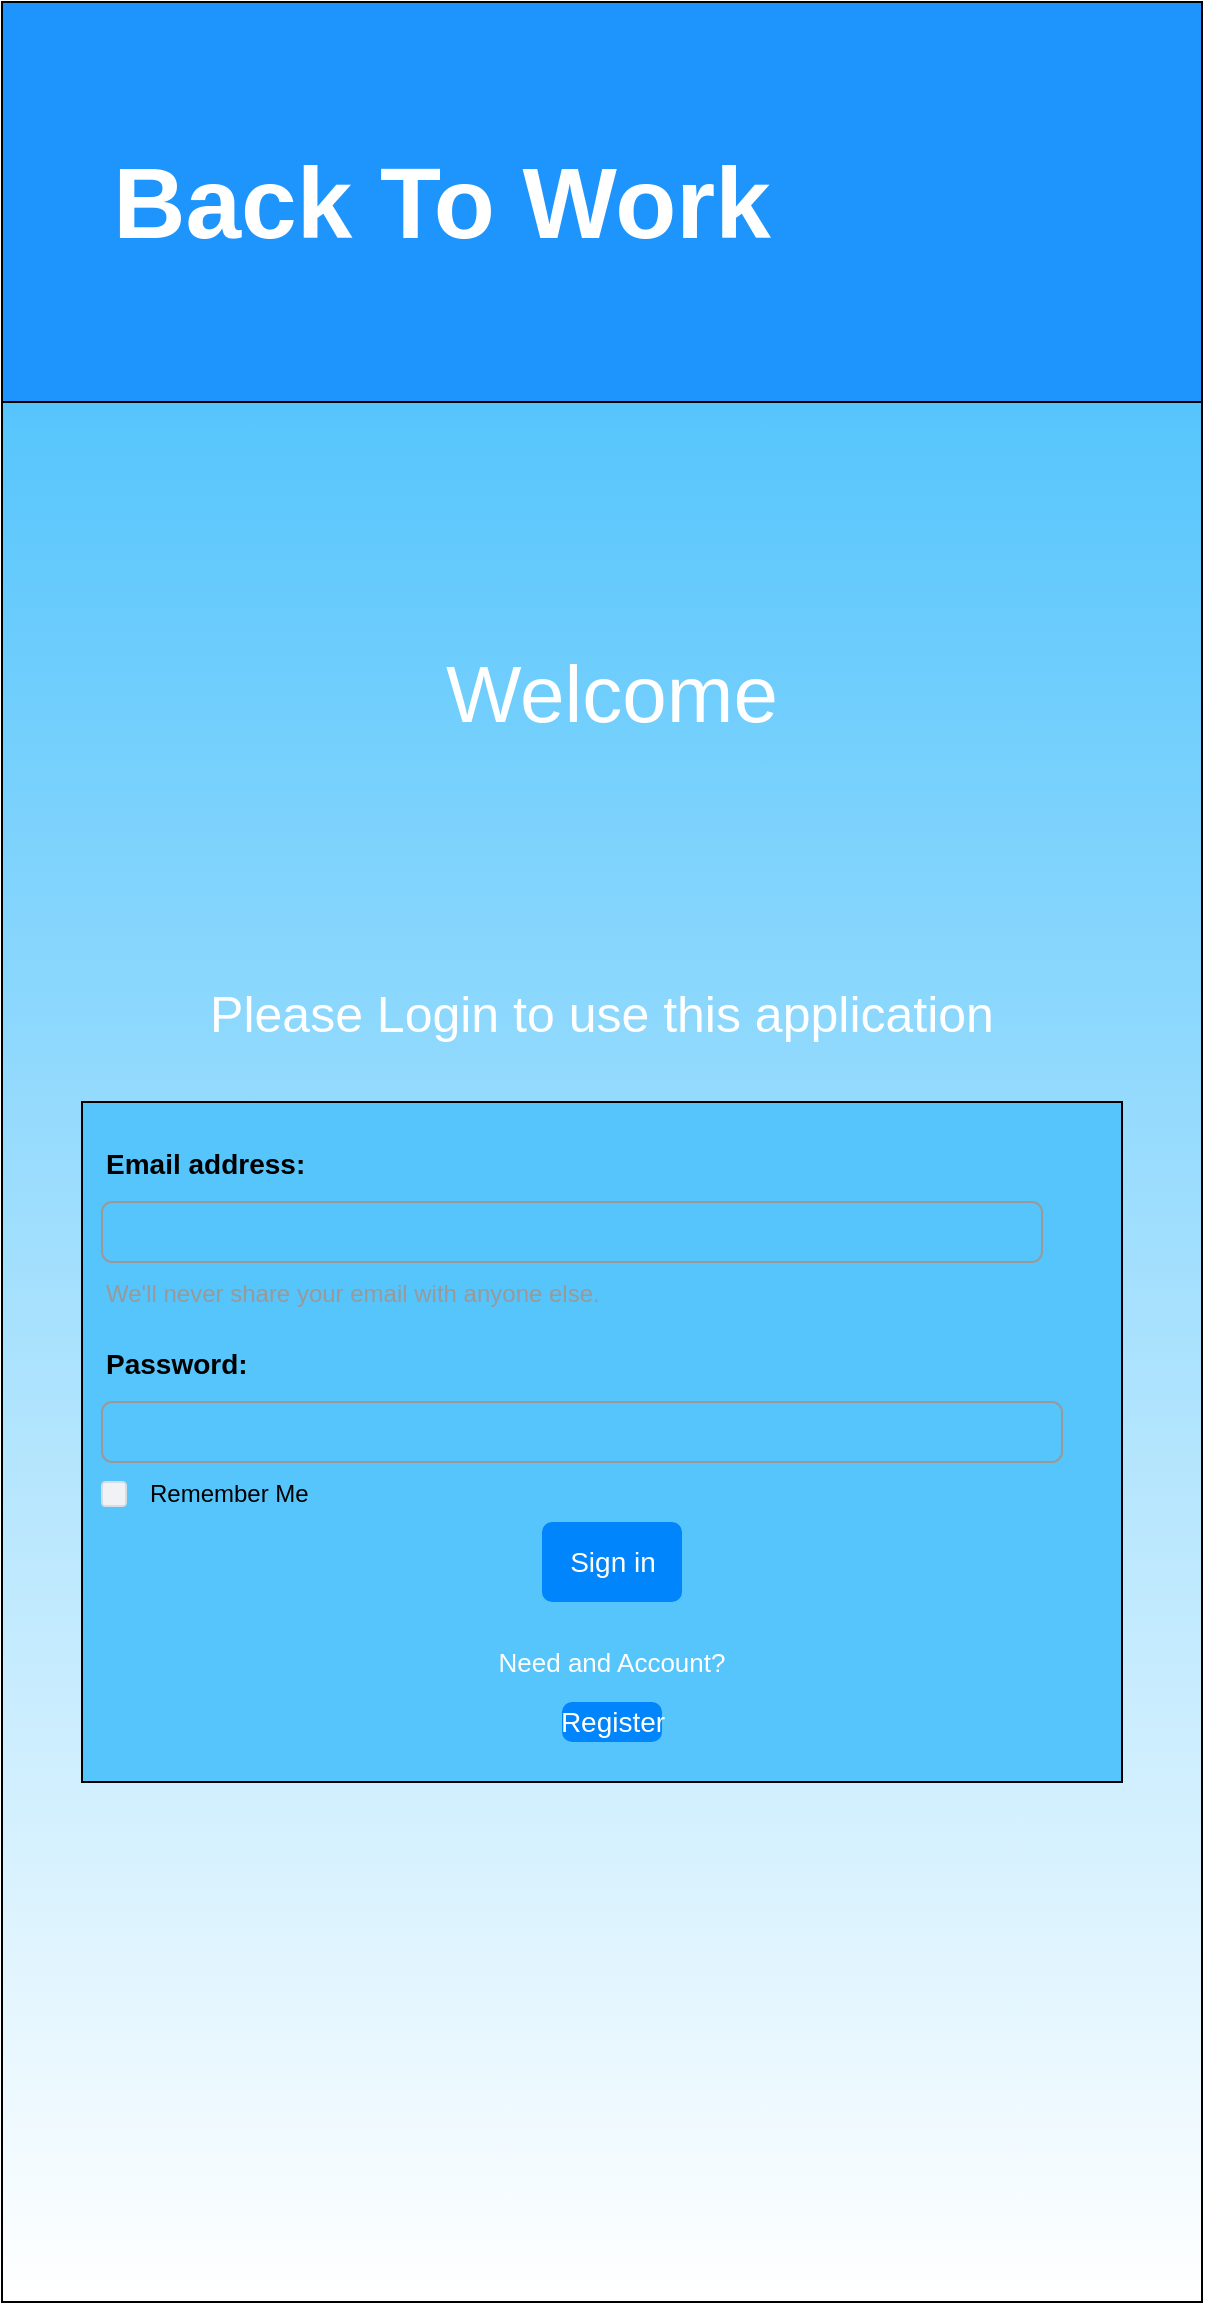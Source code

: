 <mxfile version="14.5.1" type="device" pages="7"><diagram id="6pPPxcdVw-Ch15YKkRCq" name="Login"><mxGraphModel dx="1422" dy="822" grid="1" gridSize="10" guides="1" tooltips="1" connect="1" arrows="1" fold="1" page="1" pageScale="1" pageWidth="827" pageHeight="1169" math="0" shadow="0"><root><mxCell id="pQGlhwIuxdu_c0SDB_7a-0"/><mxCell id="pQGlhwIuxdu_c0SDB_7a-1" parent="pQGlhwIuxdu_c0SDB_7a-0"/><mxCell id="VR9tQpu8EAtaBXbaci9C-0" value="" style="whiteSpace=wrap;html=1;rounded=0;shadow=0;strokeWidth=1;fontFamily=Helvetica;fontSize=100;align=center;fillColor=#56C5FC;gradientColor=#ffffff;" parent="pQGlhwIuxdu_c0SDB_7a-1" vertex="1"><mxGeometry x="80" y="240" width="600" height="950" as="geometry"/></mxCell><mxCell id="VR9tQpu8EAtaBXbaci9C-1" value="" style="whiteSpace=wrap;html=1;rounded=0;shadow=0;dashed=0;strokeWidth=1;fontFamily=Helvetica;fontSize=100;fontColor=#FFFFFF;align=center;fillColor=#1E95FC;gradientDirection=east;sketch=0;glass=0;" parent="pQGlhwIuxdu_c0SDB_7a-1" vertex="1"><mxGeometry x="80" y="40" width="600" height="200" as="geometry"/></mxCell><mxCell id="VR9tQpu8EAtaBXbaci9C-2" value="Back To Work" style="text;html=1;align=center;verticalAlign=middle;whiteSpace=wrap;rounded=0;shadow=0;glass=0;sketch=0;fontStyle=1;fontSize=50;fontColor=#FFFFFF;" parent="pQGlhwIuxdu_c0SDB_7a-1" vertex="1"><mxGeometry x="120" y="110" width="360" height="60" as="geometry"/></mxCell><mxCell id="VR9tQpu8EAtaBXbaci9C-40" value="Please Login to use this application" style="text;html=1;strokeColor=none;fillColor=none;align=center;verticalAlign=middle;whiteSpace=wrap;rounded=0;shadow=0;glass=0;sketch=0;fontSize=25;fontColor=#FFFFFF;" parent="pQGlhwIuxdu_c0SDB_7a-1" vertex="1"><mxGeometry x="120" y="500" width="520" height="90" as="geometry"/></mxCell><mxCell id="VR9tQpu8EAtaBXbaci9C-41" value="Welcome" style="text;html=1;strokeColor=none;fillColor=none;align=center;verticalAlign=middle;whiteSpace=wrap;rounded=0;shadow=0;glass=0;sketch=0;fontSize=40;fontColor=#FFFFFF;" parent="pQGlhwIuxdu_c0SDB_7a-1" vertex="1"><mxGeometry x="310" y="350" width="150" height="70" as="geometry"/></mxCell><mxCell id="VR9tQpu8EAtaBXbaci9C-49" value="" style="rounded=0;whiteSpace=wrap;html=1;shadow=0;glass=0;sketch=0;strokeColor=#000000;strokeWidth=1;fillColor=#56C5FC;gradientColor=none;fontSize=30;fontColor=#FFFFFF;" parent="pQGlhwIuxdu_c0SDB_7a-1" vertex="1"><mxGeometry x="120" y="590" width="520" height="340" as="geometry"/></mxCell><mxCell id="VR9tQpu8EAtaBXbaci9C-50" value="Email address:" style="fillColor=none;strokeColor=none;align=left;fontSize=14;rounded=0;shadow=0;glass=0;sketch=0;fontStyle=1" parent="pQGlhwIuxdu_c0SDB_7a-1" vertex="1"><mxGeometry width="260" height="40" relative="1" as="geometry"><mxPoint x="130" y="600" as="offset"/></mxGeometry></mxCell><mxCell id="VR9tQpu8EAtaBXbaci9C-51" value="" style="html=1;shadow=0;dashed=0;shape=mxgraph.bootstrap.rrect;rSize=5;fillColor=none;strokeColor=#999999;align=left;spacing=15;fontSize=14;fontColor=#6C767D;rounded=0;glass=0;sketch=0;" parent="pQGlhwIuxdu_c0SDB_7a-1" vertex="1"><mxGeometry width="470" height="30" relative="1" as="geometry"><mxPoint x="130" y="640" as="offset"/></mxGeometry></mxCell><mxCell id="VR9tQpu8EAtaBXbaci9C-52" value="We'll never share your email with anyone else." style="fillColor=none;strokeColor=none;align=left;spacing=2;fontSize=12;fontColor=#999999;rounded=0;shadow=0;glass=0;sketch=0;" parent="pQGlhwIuxdu_c0SDB_7a-1" vertex="1"><mxGeometry width="260" height="30" relative="1" as="geometry"><mxPoint x="130" y="670" as="offset"/></mxGeometry></mxCell><mxCell id="VR9tQpu8EAtaBXbaci9C-53" value="Password:" style="fillColor=none;strokeColor=none;align=left;fontSize=14;rounded=0;shadow=0;glass=0;sketch=0;fontStyle=1" parent="pQGlhwIuxdu_c0SDB_7a-1" vertex="1"><mxGeometry width="260" height="40" relative="1" as="geometry"><mxPoint x="130" y="700" as="offset"/></mxGeometry></mxCell><mxCell id="VR9tQpu8EAtaBXbaci9C-54" value="" style="html=1;shadow=0;dashed=0;shape=mxgraph.bootstrap.rrect;rSize=5;fillColor=none;strokeColor=#999999;align=left;spacing=15;fontSize=14;fontColor=#6C767D;rounded=0;glass=0;sketch=0;" parent="pQGlhwIuxdu_c0SDB_7a-1" vertex="1"><mxGeometry width="480" height="30" relative="1" as="geometry"><mxPoint x="130" y="740" as="offset"/></mxGeometry></mxCell><mxCell id="VR9tQpu8EAtaBXbaci9C-56" value="Sign in" style="html=1;shadow=0;dashed=0;shape=mxgraph.bootstrap.rrect;rSize=5;fillColor=#0085FC;strokeColor=none;align=center;fontSize=14;fontColor=#FFFFFF;rounded=0;glass=0;sketch=0;" parent="pQGlhwIuxdu_c0SDB_7a-1" vertex="1"><mxGeometry width="70" height="40" relative="1" as="geometry"><mxPoint x="350" y="800" as="offset"/></mxGeometry></mxCell><mxCell id="VR9tQpu8EAtaBXbaci9C-57" value="Need and Account?" style="text;html=1;strokeColor=none;fillColor=none;align=center;verticalAlign=middle;whiteSpace=wrap;rounded=0;shadow=0;glass=0;sketch=0;fontSize=13;fontColor=#FFFFFF;" parent="pQGlhwIuxdu_c0SDB_7a-1" vertex="1"><mxGeometry x="270" y="850" width="230" height="40" as="geometry"/></mxCell><mxCell id="VR9tQpu8EAtaBXbaci9C-58" value="Register" style="html=1;shadow=0;dashed=0;shape=mxgraph.bootstrap.rrect;rSize=5;fillColor=#0085FC;strokeColor=none;align=center;fontSize=14;fontColor=#FFFFFF;rounded=0;glass=0;sketch=0;" parent="pQGlhwIuxdu_c0SDB_7a-1" vertex="1"><mxGeometry x="360" y="890" width="50" height="20" as="geometry"/></mxCell><mxCell id="i_azCuAweF787cA3S0Cg-0" value="Remember Me" style="rounded=1;fillColor=#F0F2F5;strokeColor=#D8DCE3;align=left;verticalAlign=middle;fontStyle=0;fontSize=12;labelPosition=right;verticalLabelPosition=middle;spacingLeft=10;html=1;shadow=0;dashed=0;glass=0;sketch=0;" parent="pQGlhwIuxdu_c0SDB_7a-1" vertex="1"><mxGeometry x="130" y="780" width="12" height="12" as="geometry"/></mxCell></root></mxGraphModel></diagram><diagram id="xRdP-9FrN3GOoTtxro1W" name="Registration"><mxGraphModel dx="1422" dy="822" grid="1" gridSize="10" guides="1" tooltips="1" connect="1" arrows="1" fold="1" page="1" pageScale="1" pageWidth="827" pageHeight="1169" math="0" shadow="0"><root><mxCell id="Zx7veELHYipQFoH5_TzG-0"/><mxCell id="Zx7veELHYipQFoH5_TzG-1" parent="Zx7veELHYipQFoH5_TzG-0"/><mxCell id="hBvtZ7DfwTb1OqFhntQm-0" value="" style="whiteSpace=wrap;html=1;rounded=0;shadow=0;strokeWidth=1;fontFamily=Helvetica;fontSize=100;align=center;fillColor=#56C5FC;gradientColor=#ffffff;" parent="Zx7veELHYipQFoH5_TzG-1" vertex="1"><mxGeometry x="80" y="240" width="600" height="950" as="geometry"/></mxCell><mxCell id="hBvtZ7DfwTb1OqFhntQm-1" value="" style="whiteSpace=wrap;html=1;rounded=0;shadow=0;dashed=0;strokeWidth=1;fontFamily=Helvetica;fontSize=100;fontColor=#FFFFFF;align=center;fillColor=#1E95FC;gradientDirection=east;sketch=0;glass=0;" parent="Zx7veELHYipQFoH5_TzG-1" vertex="1"><mxGeometry x="80" y="40" width="600" height="200" as="geometry"/></mxCell><mxCell id="hBvtZ7DfwTb1OqFhntQm-2" value="Back To Work" style="text;html=1;align=center;verticalAlign=middle;whiteSpace=wrap;rounded=0;shadow=0;glass=0;sketch=0;fontStyle=1;fontSize=50;fontColor=#FFFFFF;" parent="Zx7veELHYipQFoH5_TzG-1" vertex="1"><mxGeometry x="120" y="110" width="360" height="60" as="geometry"/></mxCell><mxCell id="hBvtZ7DfwTb1OqFhntQm-4" value="Registration" style="text;html=1;strokeColor=none;fillColor=none;align=center;verticalAlign=middle;whiteSpace=wrap;rounded=0;shadow=0;glass=0;sketch=0;fontSize=40;fontColor=#FFFFFF;" parent="Zx7veELHYipQFoH5_TzG-1" vertex="1"><mxGeometry x="120" y="290" width="250" height="70" as="geometry"/></mxCell><mxCell id="hBvtZ7DfwTb1OqFhntQm-5" value="" style="rounded=0;whiteSpace=wrap;html=1;shadow=0;glass=0;sketch=0;strokeColor=#000000;strokeWidth=1;fillColor=#56C5FC;gradientColor=none;fontSize=30;fontColor=#FFFFFF;" parent="Zx7veELHYipQFoH5_TzG-1" vertex="1"><mxGeometry x="120" y="430" width="520" height="500" as="geometry"/></mxCell><mxCell id="hBvtZ7DfwTb1OqFhntQm-6" value="Email Address:" style="fillColor=none;strokeColor=none;align=left;fontSize=14;rounded=0;shadow=0;glass=0;sketch=0;fontStyle=1" parent="Zx7veELHYipQFoH5_TzG-1" vertex="1"><mxGeometry x="130" y="600.0" width="260" height="40" as="geometry"/></mxCell><mxCell id="hBvtZ7DfwTb1OqFhntQm-7" value="" style="html=1;shadow=0;dashed=0;shape=mxgraph.bootstrap.rrect;rSize=5;fillColor=none;strokeColor=#999999;align=left;spacing=15;fontSize=14;fontColor=#6C767D;rounded=0;glass=0;sketch=0;" parent="Zx7veELHYipQFoH5_TzG-1" vertex="1"><mxGeometry x="130" y="640" width="480" height="30" as="geometry"/></mxCell><mxCell id="hBvtZ7DfwTb1OqFhntQm-9" value="Password:" style="fillColor=none;strokeColor=none;align=left;fontSize=14;rounded=0;shadow=0;glass=0;sketch=0;fontStyle=1" parent="Zx7veELHYipQFoH5_TzG-1" vertex="1"><mxGeometry x="130" y="680.0" width="260" height="40" as="geometry"/></mxCell><mxCell id="hBvtZ7DfwTb1OqFhntQm-10" value="" style="html=1;shadow=0;dashed=0;shape=mxgraph.bootstrap.rrect;rSize=5;fillColor=none;strokeColor=#999999;align=left;spacing=15;fontSize=14;fontColor=#6C767D;rounded=0;glass=0;sketch=0;" parent="Zx7veELHYipQFoH5_TzG-1" vertex="1"><mxGeometry x="130" y="720.0" width="480" height="30" as="geometry"/></mxCell><mxCell id="hBvtZ7DfwTb1OqFhntQm-13" value="Register" style="html=1;shadow=0;dashed=0;shape=mxgraph.bootstrap.rrect;rSize=5;fillColor=#0085FC;strokeColor=none;align=center;fontSize=14;fontColor=#FFFFFF;rounded=0;glass=0;sketch=0;" parent="Zx7veELHYipQFoH5_TzG-1" vertex="1"><mxGeometry x="335" y="860" width="90" height="50" as="geometry"/></mxCell><mxCell id="FVtzyTBVcg_et9SKZV7g-0" value="" style="html=1;shadow=0;dashed=0;shape=mxgraph.bootstrap.rrect;rSize=5;fillColor=none;strokeColor=#999999;align=left;spacing=15;fontSize=14;fontColor=#6C767D;rounded=0;glass=0;sketch=0;" parent="Zx7veELHYipQFoH5_TzG-1" vertex="1"><mxGeometry x="130" y="480" width="480" height="30" as="geometry"/></mxCell><mxCell id="FVtzyTBVcg_et9SKZV7g-1" value="" style="html=1;shadow=0;dashed=0;shape=mxgraph.bootstrap.rrect;rSize=5;fillColor=none;strokeColor=#999999;align=left;spacing=15;fontSize=14;fontColor=#6C767D;rounded=0;glass=0;sketch=0;" parent="Zx7veELHYipQFoH5_TzG-1" vertex="1"><mxGeometry x="130" y="560" width="480" height="30" as="geometry"/></mxCell><mxCell id="FVtzyTBVcg_et9SKZV7g-2" value="First Name:" style="fillColor=none;strokeColor=none;align=left;fontSize=14;rounded=0;shadow=0;glass=0;sketch=0;fontStyle=1" parent="Zx7veELHYipQFoH5_TzG-1" vertex="1"><mxGeometry x="130" y="440.0" width="260" height="40" as="geometry"/></mxCell><mxCell id="FVtzyTBVcg_et9SKZV7g-3" value="Last Name:" style="fillColor=none;strokeColor=none;align=left;fontSize=14;rounded=0;shadow=0;glass=0;sketch=0;fontStyle=1" parent="Zx7veELHYipQFoH5_TzG-1" vertex="1"><mxGeometry x="130" y="520.0" width="260" height="40" as="geometry"/></mxCell><mxCell id="FVtzyTBVcg_et9SKZV7g-4" value="Confirm Password:" style="fillColor=none;strokeColor=none;align=left;fontSize=14;rounded=0;shadow=0;glass=0;sketch=0;fontStyle=1" parent="Zx7veELHYipQFoH5_TzG-1" vertex="1"><mxGeometry x="130" y="760.0" width="260" height="40" as="geometry"/></mxCell><mxCell id="FVtzyTBVcg_et9SKZV7g-5" value="" style="html=1;shadow=0;dashed=0;shape=mxgraph.bootstrap.rrect;rSize=5;fillColor=none;strokeColor=#999999;align=left;spacing=15;fontSize=14;fontColor=#6C767D;rounded=0;glass=0;sketch=0;" parent="Zx7veELHYipQFoH5_TzG-1" vertex="1"><mxGeometry x="130" y="800.0" width="480" height="30" as="geometry"/></mxCell></root></mxGraphModel></diagram><diagram name="Family/Home" id="5348f1db-0dfa-24cf-5d06-2057accb5106"><mxGraphModel dx="2844" dy="1644" grid="1" gridSize="10" guides="1" tooltips="1" connect="1" arrows="1" fold="1" page="1" pageScale="1.5" pageWidth="827" pageHeight="1169" background="#ffffff" math="0" shadow="0"><root><mxCell id="0" style=";html=1;"/><mxCell id="1" style=";html=1;" parent="0"/><mxCell id="55dd390204d0f602-3" value="" style="whiteSpace=wrap;html=1;rounded=0;shadow=0;strokeWidth=1;fontFamily=Helvetica;fontSize=100;align=center;fillColor=#56C5FC;gradientColor=#ffffff;" parent="1" vertex="1"><mxGeometry x="110" y="340" width="600" height="950" as="geometry"/></mxCell><mxCell id="55dd390204d0f602-1" value="" style="whiteSpace=wrap;html=1;rounded=0;shadow=0;dashed=0;strokeWidth=1;fontFamily=Helvetica;fontSize=100;fontColor=#FFFFFF;align=center;fillColor=#1E95FC;gradientDirection=east;sketch=0;glass=0;" parent="1" vertex="1"><mxGeometry x="110" y="140" width="600" height="200" as="geometry"/></mxCell><mxCell id="4EgggbMmmm-nVz4gNgbn-3" value="Back To Work" style="text;html=1;align=center;verticalAlign=middle;whiteSpace=wrap;rounded=0;shadow=0;glass=0;sketch=0;fontStyle=1;fontSize=50;fontColor=#FFFFFF;" parent="1" vertex="1"><mxGeometry x="150" y="210" width="360" height="60" as="geometry"/></mxCell><mxCell id="4EgggbMmmm-nVz4gNgbn-12" value="My Group" style="text;html=1;strokeColor=none;fillColor=none;align=center;verticalAlign=middle;whiteSpace=wrap;rounded=0;shadow=0;glass=0;sketch=0;fontSize=35;fontColor=#FFFFFF;" parent="1" vertex="1"><mxGeometry x="170" y="390" width="170" height="60" as="geometry"/></mxCell><mxCell id="4EgggbMmmm-nVz4gNgbn-16" value="" style="rounded=0;whiteSpace=wrap;html=1;shadow=0;glass=0;sketch=0;strokeColor=#000000;strokeWidth=1;fillColor=#7965FC;gradientColor=none;fontSize=30;fontColor=#FFFFFF;" parent="1" vertex="1"><mxGeometry x="170" y="460" width="480" height="660" as="geometry"/></mxCell><mxCell id="4EgggbMmmm-nVz4gNgbn-20" value="" style="shape=table;html=1;whiteSpace=wrap;startSize=0;container=1;collapsible=0;childLayout=tableLayout;rounded=0;shadow=0;glass=0;sketch=0;strokeColor=#000000;strokeWidth=1;gradientColor=none;fontSize=30;fontColor=#FFFFFF;fillColor=#56C5FC;" parent="1" vertex="1"><mxGeometry x="210" y="500" width="400" height="583" as="geometry"/></mxCell><mxCell id="4EgggbMmmm-nVz4gNgbn-21" value="" style="shape=partialRectangle;html=1;whiteSpace=wrap;collapsible=0;dropTarget=0;pointerEvents=0;fillColor=none;top=0;left=0;bottom=0;right=0;points=[[0,0.5],[1,0.5]];portConstraint=eastwest;" parent="4EgggbMmmm-nVz4gNgbn-20" vertex="1"><mxGeometry width="400" height="83" as="geometry"/></mxCell><mxCell id="4EgggbMmmm-nVz4gNgbn-22" value="&lt;font style=&quot;font-size: 20px&quot;&gt;&lt;b&gt;Name&lt;/b&gt;&lt;/font&gt;" style="shape=partialRectangle;html=1;whiteSpace=wrap;connectable=0;fillColor=none;top=0;left=0;bottom=0;right=0;overflow=hidden;" parent="4EgggbMmmm-nVz4gNgbn-21" vertex="1"><mxGeometry width="134" height="83" as="geometry"/></mxCell><mxCell id="4EgggbMmmm-nVz4gNgbn-23" value="&lt;font style=&quot;font-size: 20px&quot;&gt;&lt;b&gt;Chores Completed&lt;/b&gt;&lt;/font&gt;" style="shape=partialRectangle;html=1;whiteSpace=wrap;connectable=0;fillColor=none;top=0;left=0;bottom=0;right=0;overflow=hidden;" parent="4EgggbMmmm-nVz4gNgbn-21" vertex="1"><mxGeometry x="134" width="132" height="83" as="geometry"/></mxCell><mxCell id="4EgggbMmmm-nVz4gNgbn-24" value="&lt;font style=&quot;font-size: 20px&quot;&gt;&lt;b&gt;Points&lt;/b&gt;&lt;/font&gt;" style="shape=partialRectangle;html=1;whiteSpace=wrap;connectable=0;fillColor=none;top=0;left=0;bottom=0;right=0;overflow=hidden;" parent="4EgggbMmmm-nVz4gNgbn-21" vertex="1"><mxGeometry x="266" width="134" height="83" as="geometry"/></mxCell><mxCell id="4EgggbMmmm-nVz4gNgbn-25" value="" style="shape=partialRectangle;html=1;whiteSpace=wrap;collapsible=0;dropTarget=0;pointerEvents=0;fillColor=none;top=0;left=0;bottom=0;right=0;points=[[0,0.5],[1,0.5]];portConstraint=eastwest;" parent="4EgggbMmmm-nVz4gNgbn-20" vertex="1"><mxGeometry y="83" width="400" height="84" as="geometry"/></mxCell><mxCell id="4EgggbMmmm-nVz4gNgbn-26" value="" style="shape=partialRectangle;html=1;whiteSpace=wrap;connectable=0;fillColor=none;top=0;left=0;bottom=0;right=0;overflow=hidden;" parent="4EgggbMmmm-nVz4gNgbn-25" vertex="1"><mxGeometry width="134" height="84" as="geometry"/></mxCell><mxCell id="4EgggbMmmm-nVz4gNgbn-27" value="" style="shape=partialRectangle;html=1;whiteSpace=wrap;connectable=0;fillColor=none;top=0;left=0;bottom=0;right=0;overflow=hidden;" parent="4EgggbMmmm-nVz4gNgbn-25" vertex="1"><mxGeometry x="134" width="132" height="84" as="geometry"/></mxCell><mxCell id="4EgggbMmmm-nVz4gNgbn-28" value="" style="shape=partialRectangle;html=1;whiteSpace=wrap;connectable=0;fillColor=none;top=0;left=0;bottom=0;right=0;overflow=hidden;" parent="4EgggbMmmm-nVz4gNgbn-25" vertex="1"><mxGeometry x="266" width="134" height="84" as="geometry"/></mxCell><mxCell id="4EgggbMmmm-nVz4gNgbn-37" value="" style="shape=partialRectangle;html=1;whiteSpace=wrap;collapsible=0;dropTarget=0;pointerEvents=0;fillColor=none;top=0;left=0;bottom=0;right=0;points=[[0,0.5],[1,0.5]];portConstraint=eastwest;" parent="4EgggbMmmm-nVz4gNgbn-20" vertex="1"><mxGeometry y="167" width="400" height="84" as="geometry"/></mxCell><mxCell id="4EgggbMmmm-nVz4gNgbn-38" value="" style="shape=partialRectangle;html=1;whiteSpace=wrap;connectable=0;fillColor=none;top=0;left=0;bottom=0;right=0;overflow=hidden;" parent="4EgggbMmmm-nVz4gNgbn-37" vertex="1"><mxGeometry width="134" height="84" as="geometry"/></mxCell><mxCell id="4EgggbMmmm-nVz4gNgbn-39" value="" style="shape=partialRectangle;html=1;whiteSpace=wrap;connectable=0;fillColor=none;top=0;left=0;bottom=0;right=0;overflow=hidden;" parent="4EgggbMmmm-nVz4gNgbn-37" vertex="1"><mxGeometry x="134" width="132" height="84" as="geometry"/></mxCell><mxCell id="4EgggbMmmm-nVz4gNgbn-40" value="" style="shape=partialRectangle;html=1;whiteSpace=wrap;connectable=0;fillColor=none;top=0;left=0;bottom=0;right=0;overflow=hidden;" parent="4EgggbMmmm-nVz4gNgbn-37" vertex="1"><mxGeometry x="266" width="134" height="84" as="geometry"/></mxCell><mxCell id="4EgggbMmmm-nVz4gNgbn-29" value="" style="shape=partialRectangle;html=1;whiteSpace=wrap;collapsible=0;dropTarget=0;pointerEvents=0;fillColor=none;top=0;left=0;bottom=0;right=0;points=[[0,0.5],[1,0.5]];portConstraint=eastwest;" parent="4EgggbMmmm-nVz4gNgbn-20" vertex="1"><mxGeometry y="251" width="400" height="83" as="geometry"/></mxCell><mxCell id="4EgggbMmmm-nVz4gNgbn-30" value="" style="shape=partialRectangle;html=1;whiteSpace=wrap;connectable=0;fillColor=none;top=0;left=0;bottom=0;right=0;overflow=hidden;" parent="4EgggbMmmm-nVz4gNgbn-29" vertex="1"><mxGeometry width="134" height="83" as="geometry"/></mxCell><mxCell id="4EgggbMmmm-nVz4gNgbn-31" value="" style="shape=partialRectangle;html=1;whiteSpace=wrap;connectable=0;fillColor=none;top=0;left=0;bottom=0;right=0;overflow=hidden;" parent="4EgggbMmmm-nVz4gNgbn-29" vertex="1"><mxGeometry x="134" width="132" height="83" as="geometry"/></mxCell><mxCell id="4EgggbMmmm-nVz4gNgbn-32" value="" style="shape=partialRectangle;html=1;whiteSpace=wrap;connectable=0;fillColor=none;top=0;left=0;bottom=0;right=0;overflow=hidden;" parent="4EgggbMmmm-nVz4gNgbn-29" vertex="1"><mxGeometry x="266" width="134" height="83" as="geometry"/></mxCell><mxCell id="4EgggbMmmm-nVz4gNgbn-41" value="" style="shape=partialRectangle;html=1;whiteSpace=wrap;collapsible=0;dropTarget=0;pointerEvents=0;fillColor=none;top=0;left=0;bottom=0;right=0;points=[[0,0.5],[1,0.5]];portConstraint=eastwest;" parent="4EgggbMmmm-nVz4gNgbn-20" vertex="1"><mxGeometry y="334" width="400" height="83" as="geometry"/></mxCell><mxCell id="4EgggbMmmm-nVz4gNgbn-42" value="" style="shape=partialRectangle;html=1;whiteSpace=wrap;connectable=0;fillColor=none;top=0;left=0;bottom=0;right=0;overflow=hidden;" parent="4EgggbMmmm-nVz4gNgbn-41" vertex="1"><mxGeometry width="134" height="83" as="geometry"/></mxCell><mxCell id="4EgggbMmmm-nVz4gNgbn-43" value="" style="shape=partialRectangle;html=1;whiteSpace=wrap;connectable=0;fillColor=none;top=0;left=0;bottom=0;right=0;overflow=hidden;" parent="4EgggbMmmm-nVz4gNgbn-41" vertex="1"><mxGeometry x="134" width="132" height="83" as="geometry"/></mxCell><mxCell id="4EgggbMmmm-nVz4gNgbn-44" value="" style="shape=partialRectangle;html=1;whiteSpace=wrap;connectable=0;fillColor=none;top=0;left=0;bottom=0;right=0;overflow=hidden;" parent="4EgggbMmmm-nVz4gNgbn-41" vertex="1"><mxGeometry x="266" width="134" height="83" as="geometry"/></mxCell><mxCell id="4EgggbMmmm-nVz4gNgbn-45" value="" style="shape=partialRectangle;html=1;whiteSpace=wrap;collapsible=0;dropTarget=0;pointerEvents=0;fillColor=none;top=0;left=0;bottom=0;right=0;points=[[0,0.5],[1,0.5]];portConstraint=eastwest;" parent="4EgggbMmmm-nVz4gNgbn-20" vertex="1"><mxGeometry y="417" width="400" height="83" as="geometry"/></mxCell><mxCell id="4EgggbMmmm-nVz4gNgbn-46" value="" style="shape=partialRectangle;html=1;whiteSpace=wrap;connectable=0;fillColor=none;top=0;left=0;bottom=0;right=0;overflow=hidden;" parent="4EgggbMmmm-nVz4gNgbn-45" vertex="1"><mxGeometry width="134" height="83" as="geometry"/></mxCell><mxCell id="4EgggbMmmm-nVz4gNgbn-47" value="" style="shape=partialRectangle;html=1;whiteSpace=wrap;connectable=0;fillColor=none;top=0;left=0;bottom=0;right=0;overflow=hidden;" parent="4EgggbMmmm-nVz4gNgbn-45" vertex="1"><mxGeometry x="134" width="132" height="83" as="geometry"/></mxCell><mxCell id="4EgggbMmmm-nVz4gNgbn-48" value="" style="shape=partialRectangle;html=1;whiteSpace=wrap;connectable=0;fillColor=none;top=0;left=0;bottom=0;right=0;overflow=hidden;" parent="4EgggbMmmm-nVz4gNgbn-45" vertex="1"><mxGeometry x="266" width="134" height="83" as="geometry"/></mxCell><mxCell id="4EgggbMmmm-nVz4gNgbn-49" value="" style="shape=partialRectangle;html=1;whiteSpace=wrap;collapsible=0;dropTarget=0;pointerEvents=0;fillColor=none;top=0;left=0;bottom=0;right=0;points=[[0,0.5],[1,0.5]];portConstraint=eastwest;" parent="4EgggbMmmm-nVz4gNgbn-20" vertex="1"><mxGeometry y="500" width="400" height="83" as="geometry"/></mxCell><mxCell id="4EgggbMmmm-nVz4gNgbn-50" value="" style="shape=partialRectangle;html=1;whiteSpace=wrap;connectable=0;fillColor=none;top=0;left=0;bottom=0;right=0;overflow=hidden;" parent="4EgggbMmmm-nVz4gNgbn-49" vertex="1"><mxGeometry width="134" height="83" as="geometry"/></mxCell><mxCell id="4EgggbMmmm-nVz4gNgbn-51" value="" style="shape=partialRectangle;html=1;whiteSpace=wrap;connectable=0;fillColor=none;top=0;left=0;bottom=0;right=0;overflow=hidden;" parent="4EgggbMmmm-nVz4gNgbn-49" vertex="1"><mxGeometry x="134" width="132" height="83" as="geometry"/></mxCell><mxCell id="4EgggbMmmm-nVz4gNgbn-52" value="" style="shape=partialRectangle;html=1;whiteSpace=wrap;connectable=0;fillColor=none;top=0;left=0;bottom=0;right=0;overflow=hidden;" parent="4EgggbMmmm-nVz4gNgbn-49" vertex="1"><mxGeometry x="266" width="134" height="83" as="geometry"/></mxCell><mxCell id="4EgggbMmmm-nVz4gNgbn-56" value="Setup/Manage Family" style="strokeWidth=1;shadow=0;dashed=0;align=center;html=1;shape=mxgraph.mockup.buttons.button;strokeColor=#666666;fontColor=#ffffff;mainText=;buttonStyle=round;fontSize=17;fontStyle=1;whiteSpace=wrap;rounded=0;glass=0;sketch=0;fillColor=#616161;" parent="1" vertex="1"><mxGeometry x="520" y="1150" width="150" height="50" as="geometry"/></mxCell><mxCell id="ZLKAUIKlZqMbrItvR24d-4" value="" style="endArrow=classic;html=1;fontSize=20;fontColor=#000000;exitX=1;exitY=0.5;exitDx=0;exitDy=0;" parent="1" source="ZLKAUIKlZqMbrItvR24d-5" target="4EgggbMmmm-nVz4gNgbn-56" edge="1"><mxGeometry width="50" height="50" relative="1" as="geometry"><mxPoint x="770" y="1140" as="sourcePoint"/><mxPoint x="730" y="1180" as="targetPoint"/></mxGeometry></mxCell><mxCell id="ZLKAUIKlZqMbrItvR24d-5" value="Admin Button Only" style="text;html=1;strokeColor=none;fillColor=none;align=center;verticalAlign=middle;whiteSpace=wrap;rounded=0;shadow=0;glass=0;sketch=0;fontSize=20;fontColor=#000000;" parent="1" vertex="1"><mxGeometry x="270" y="1113" width="160" height="107" as="geometry"/></mxCell><mxCell id="EKnQQyqwwMggPXNsyfz1-1" value="" style="strokeWidth=1;shadow=0;dashed=0;align=center;html=1;shape=mxgraph.mockup.forms.rrect;rSize=0;strokeColor=#999999;rounded=0;glass=0;sketch=0;gradientColor=none;fontSize=50;fontColor=#FFFFFF;fillColor=#7965FC;" vertex="1" parent="1"><mxGeometry x="110" y="1220" width="600" height="70" as="geometry"/></mxCell><mxCell id="EKnQQyqwwMggPXNsyfz1-2" value="&lt;font color=&quot;#ffffff&quot;&gt;MY GROUP&lt;/font&gt;" style="strokeColor=inherit;fillColor=inherit;gradientColor=inherit;strokeWidth=1;shadow=0;dashed=0;align=center;html=1;shape=mxgraph.mockup.forms.rrect;rSize=0;fontSize=17;fontColor=#666666;" vertex="1" parent="EKnQQyqwwMggPXNsyfz1-1"><mxGeometry width="116.129" height="70" as="geometry"/></mxCell><mxCell id="EKnQQyqwwMggPXNsyfz1-3" value="&lt;font color=&quot;#ffffff&quot;&gt;CHORES&lt;/font&gt;" style="strokeColor=inherit;fillColor=inherit;gradientColor=inherit;strokeWidth=1;shadow=0;dashed=0;align=center;html=1;shape=mxgraph.mockup.forms.rrect;rSize=0;fontSize=17;fontColor=#666666;" vertex="1" parent="EKnQQyqwwMggPXNsyfz1-1"><mxGeometry x="116.129" width="106.452" height="70" as="geometry"/></mxCell><mxCell id="EKnQQyqwwMggPXNsyfz1-4" value="&lt;font color=&quot;#ffffff&quot;&gt;CALENDAR&lt;/font&gt;" style="strokeColor=inherit;fillColor=inherit;gradientColor=inherit;strokeWidth=1;shadow=0;dashed=0;align=center;html=1;shape=mxgraph.mockup.forms.rrect;rSize=0;fontSize=17;fontColor=#666666;" vertex="1" parent="EKnQQyqwwMggPXNsyfz1-1"><mxGeometry x="222.581" width="106.452" height="70" as="geometry"/></mxCell><mxCell id="EKnQQyqwwMggPXNsyfz1-5" value="&lt;font color=&quot;#ffffff&quot;&gt;MY ACCOUNT&lt;/font&gt;" style="strokeColor=inherit;fillColor=inherit;gradientColor=inherit;strokeWidth=1;shadow=0;dashed=0;align=center;html=1;shape=mxgraph.mockup.forms.rrect;rSize=0;fontSize=17;fontColor=#666666;" vertex="1" parent="EKnQQyqwwMggPXNsyfz1-1"><mxGeometry x="450" width="150" height="70" as="geometry"/></mxCell><mxCell id="EKnQQyqwwMggPXNsyfz1-6" value="&lt;font color=&quot;#ffffff&quot;&gt;REWARDS&lt;br&gt;&lt;/font&gt;" style="strokeColor=inherit;fillColor=inherit;gradientColor=inherit;strokeWidth=1;shadow=0;dashed=0;align=center;html=1;shape=mxgraph.mockup.forms.rrect;rSize=0;fontSize=17;fontColor=#666666;" vertex="1" parent="EKnQQyqwwMggPXNsyfz1-1"><mxGeometry x="329.03" width="120.97" height="70" as="geometry"/></mxCell></root></mxGraphModel></diagram><diagram id="f3ZZ2KNnXPRd1DrsDgO7" name="Chores"><mxGraphModel dx="1422" dy="822" grid="1" gridSize="10" guides="1" tooltips="1" connect="1" arrows="1" fold="1" page="1" pageScale="1" pageWidth="827" pageHeight="2000" math="0" shadow="0"><root><mxCell id="qYpJ3rQmcgEp3MCA7JIK-0"/><mxCell id="qYpJ3rQmcgEp3MCA7JIK-1" parent="qYpJ3rQmcgEp3MCA7JIK-0"/><mxCell id="qYpJ3rQmcgEp3MCA7JIK-2" value="" style="whiteSpace=wrap;html=1;rounded=0;shadow=0;strokeWidth=1;fontFamily=Helvetica;fontSize=100;align=center;fillColor=#56C5FC;gradientColor=#ffffff;" parent="qYpJ3rQmcgEp3MCA7JIK-1" vertex="1"><mxGeometry x="80" y="310" width="600" height="950" as="geometry"/></mxCell><mxCell id="qYpJ3rQmcgEp3MCA7JIK-3" value="" style="whiteSpace=wrap;html=1;rounded=0;shadow=0;dashed=0;strokeWidth=1;fontFamily=Helvetica;fontSize=100;fontColor=#FFFFFF;align=center;fillColor=#1E95FC;gradientDirection=east;sketch=0;glass=0;" parent="qYpJ3rQmcgEp3MCA7JIK-1" vertex="1"><mxGeometry x="80" y="110" width="600" height="200" as="geometry"/></mxCell><mxCell id="qYpJ3rQmcgEp3MCA7JIK-4" value="Back To Work" style="text;html=1;align=center;verticalAlign=middle;whiteSpace=wrap;rounded=0;shadow=0;glass=0;sketch=0;fontStyle=1;fontSize=50;fontColor=#FFFFFF;" parent="qYpJ3rQmcgEp3MCA7JIK-1" vertex="1"><mxGeometry x="120" y="180" width="360" height="60" as="geometry"/></mxCell><mxCell id="qYpJ3rQmcgEp3MCA7JIK-10" value="Chores" style="text;html=1;strokeColor=none;fillColor=none;align=center;verticalAlign=middle;whiteSpace=wrap;rounded=0;shadow=0;glass=0;sketch=0;fontSize=35;fontColor=#FFFFFF;" parent="qYpJ3rQmcgEp3MCA7JIK-1" vertex="1"><mxGeometry x="120" y="340" width="170" height="60" as="geometry"/></mxCell><mxCell id="qYpJ3rQmcgEp3MCA7JIK-11" value="" style="rounded=0;whiteSpace=wrap;html=1;shadow=0;glass=0;sketch=0;strokeColor=#000000;strokeWidth=1;fillColor=#7965FC;gradientColor=none;fontSize=30;fontColor=#FFFFFF;" parent="qYpJ3rQmcgEp3MCA7JIK-1" vertex="1"><mxGeometry x="120" y="430" width="250" height="660" as="geometry"/></mxCell><mxCell id="qYpJ3rQmcgEp3MCA7JIK-42" value="" style="rounded=0;whiteSpace=wrap;html=1;shadow=0;glass=0;sketch=0;strokeColor=#000000;strokeWidth=1;fillColor=#7965FC;gradientColor=none;fontSize=30;fontColor=#FFFFFF;" parent="qYpJ3rQmcgEp3MCA7JIK-1" vertex="1"><mxGeometry x="400" y="430" width="250" height="660" as="geometry"/></mxCell><mxCell id="7kg7BFe307wsc9DzQjHq-0" value="Available Chores" style="text;html=1;strokeColor=none;fillColor=none;align=center;verticalAlign=middle;whiteSpace=wrap;rounded=0;shadow=0;glass=0;sketch=0;fontSize=25;fontColor=#FFFFFF;" parent="qYpJ3rQmcgEp3MCA7JIK-1" vertex="1"><mxGeometry x="140" y="450" width="210" height="50" as="geometry"/></mxCell><mxCell id="7kg7BFe307wsc9DzQjHq-1" value="To Do" style="text;html=1;strokeColor=none;fillColor=none;align=center;verticalAlign=middle;whiteSpace=wrap;rounded=0;shadow=0;glass=0;sketch=0;fontSize=25;fontColor=#FFFFFF;" parent="qYpJ3rQmcgEp3MCA7JIK-1" vertex="1"><mxGeometry x="420" y="450" width="210" height="50" as="geometry"/></mxCell><mxCell id="7kg7BFe307wsc9DzQjHq-3" value="Add New Chore" style="strokeWidth=1;shadow=0;dashed=0;align=center;html=1;shape=mxgraph.mockup.buttons.button;strokeColor=#666666;fontColor=#ffffff;mainText=;buttonStyle=round;fontSize=17;fontStyle=1;fillColor=#008cff;whiteSpace=wrap;rounded=0;glass=0;sketch=0;" parent="qYpJ3rQmcgEp3MCA7JIK-1" vertex="1"><mxGeometry x="170" y="1020" width="150" height="50" as="geometry"/></mxCell><mxCell id="7kg7BFe307wsc9DzQjHq-4" value="Chore 1" style="rounded=0;whiteSpace=wrap;html=1;shadow=0;glass=0;sketch=0;strokeColor=#000000;strokeWidth=1;fillColor=#56C5FC;gradientColor=none;fontSize=25;fontColor=#FFFFFF;" parent="qYpJ3rQmcgEp3MCA7JIK-1" vertex="1"><mxGeometry x="150" y="520" width="190" height="60" as="geometry"/></mxCell><mxCell id="7kg7BFe307wsc9DzQjHq-5" value="Chore 2" style="rounded=0;whiteSpace=wrap;html=1;shadow=0;glass=0;sketch=0;strokeColor=#000000;strokeWidth=1;fillColor=#56C5FC;gradientColor=none;fontSize=25;fontColor=#FFFFFF;" parent="qYpJ3rQmcgEp3MCA7JIK-1" vertex="1"><mxGeometry x="150" y="610" width="190" height="60" as="geometry"/></mxCell><mxCell id="7kg7BFe307wsc9DzQjHq-6" value="Chore 3" style="rounded=0;whiteSpace=wrap;html=1;shadow=0;glass=0;sketch=0;strokeColor=#000000;strokeWidth=1;fillColor=#56C5FC;gradientColor=none;fontSize=25;fontColor=#FFFFFF;" parent="qYpJ3rQmcgEp3MCA7JIK-1" vertex="1"><mxGeometry x="150" y="700" width="190" height="60" as="geometry"/></mxCell><mxCell id="7kg7BFe307wsc9DzQjHq-7" value="Chore 4" style="rounded=0;whiteSpace=wrap;html=1;shadow=0;glass=0;sketch=0;strokeColor=#000000;strokeWidth=1;fillColor=#56C5FC;gradientColor=none;fontSize=25;fontColor=#FFFFFF;" parent="qYpJ3rQmcgEp3MCA7JIK-1" vertex="1"><mxGeometry x="150" y="790" width="190" height="60" as="geometry"/></mxCell><mxCell id="7kg7BFe307wsc9DzQjHq-8" value="Chore 5" style="rounded=0;whiteSpace=wrap;html=1;shadow=0;glass=0;sketch=0;strokeColor=#000000;strokeWidth=1;fillColor=#56C5FC;gradientColor=none;fontSize=25;fontColor=#FFFFFF;" parent="qYpJ3rQmcgEp3MCA7JIK-1" vertex="1"><mxGeometry x="150" y="890" width="190" height="60" as="geometry"/></mxCell><mxCell id="7kg7BFe307wsc9DzQjHq-9" value="Chore 6 - &lt;font style=&quot;font-size: 20px&quot;&gt;Family Member&lt;/font&gt;" style="rounded=0;whiteSpace=wrap;html=1;shadow=0;glass=0;sketch=0;strokeColor=#000000;strokeWidth=1;fillColor=#56C5FC;gradientColor=none;fontSize=25;fontColor=#FFFFFF;" parent="qYpJ3rQmcgEp3MCA7JIK-1" vertex="1"><mxGeometry x="430" y="520" width="190" height="60" as="geometry"/></mxCell><mxCell id="7kg7BFe307wsc9DzQjHq-10" value="Chore 7 - &lt;font style=&quot;font-size: 20px&quot;&gt;Assign Family Member&lt;/font&gt;" style="rounded=0;whiteSpace=wrap;html=1;shadow=0;glass=0;sketch=0;strokeColor=#000000;strokeWidth=1;fillColor=#56C5FC;gradientColor=none;fontSize=25;fontColor=#FFFFFF;" parent="qYpJ3rQmcgEp3MCA7JIK-1" vertex="1"><mxGeometry x="430" y="610" width="190" height="60" as="geometry"/></mxCell><mxCell id="zE2eI0bOKouTEf0eRbxV-0" value="" style="whiteSpace=wrap;html=1;rounded=0;shadow=0;strokeWidth=1;fontFamily=Helvetica;fontSize=100;align=center;fillColor=#56C5FC;gradientColor=#ffffff;" parent="qYpJ3rQmcgEp3MCA7JIK-1" vertex="1"><mxGeometry x="970" y="310" width="600" height="950" as="geometry"/></mxCell><mxCell id="zE2eI0bOKouTEf0eRbxV-1" value="" style="whiteSpace=wrap;html=1;rounded=0;shadow=0;dashed=0;strokeWidth=1;fontFamily=Helvetica;fontSize=100;fontColor=#FFFFFF;align=center;fillColor=#1E95FC;gradientDirection=east;sketch=0;glass=0;" parent="qYpJ3rQmcgEp3MCA7JIK-1" vertex="1"><mxGeometry x="970" y="110" width="600" height="200" as="geometry"/></mxCell><mxCell id="zE2eI0bOKouTEf0eRbxV-2" value="Back To Work" style="text;html=1;align=center;verticalAlign=middle;whiteSpace=wrap;rounded=0;shadow=0;glass=0;sketch=0;fontStyle=1;fontSize=50;fontColor=#FFFFFF;" parent="qYpJ3rQmcgEp3MCA7JIK-1" vertex="1"><mxGeometry x="1010" y="180" width="360" height="60" as="geometry"/></mxCell><mxCell id="zE2eI0bOKouTEf0eRbxV-8" value="Chores" style="text;html=1;strokeColor=none;fillColor=none;align=center;verticalAlign=middle;whiteSpace=wrap;rounded=0;shadow=0;glass=0;sketch=0;fontSize=35;fontColor=#FFFFFF;" parent="qYpJ3rQmcgEp3MCA7JIK-1" vertex="1"><mxGeometry x="1010" y="340" width="170" height="60" as="geometry"/></mxCell><mxCell id="zE2eI0bOKouTEf0eRbxV-10" value="" style="rounded=0;whiteSpace=wrap;html=1;shadow=0;glass=0;sketch=0;strokeColor=#000000;strokeWidth=1;fillColor=#7965FC;gradientColor=none;fontSize=30;fontColor=#FFFFFF;" parent="qYpJ3rQmcgEp3MCA7JIK-1" vertex="1"><mxGeometry x="1030" y="430" width="510" height="660" as="geometry"/></mxCell><mxCell id="zE2eI0bOKouTEf0eRbxV-12" value="My Chores" style="text;html=1;strokeColor=none;fillColor=none;align=center;verticalAlign=middle;whiteSpace=wrap;rounded=0;shadow=0;glass=0;sketch=0;fontSize=25;fontColor=#FFFFFF;" parent="qYpJ3rQmcgEp3MCA7JIK-1" vertex="1"><mxGeometry x="1040" y="450" width="210" height="50" as="geometry"/></mxCell><mxCell id="zE2eI0bOKouTEf0eRbxV-19" value="Chore 1" style="rounded=0;whiteSpace=wrap;html=1;shadow=0;glass=0;sketch=0;strokeColor=#000000;strokeWidth=1;fillColor=#56C5FC;gradientColor=none;fontSize=25;fontColor=#FFFFFF;" parent="qYpJ3rQmcgEp3MCA7JIK-1" vertex="1"><mxGeometry x="1060" y="520" width="190" height="60" as="geometry"/></mxCell><mxCell id="zE2eI0bOKouTEf0eRbxV-20" value="Chore 3" style="rounded=0;whiteSpace=wrap;html=1;shadow=0;glass=0;sketch=0;strokeColor=#000000;strokeWidth=1;fillColor=#56C5FC;gradientColor=none;fontSize=25;fontColor=#FFFFFF;" parent="qYpJ3rQmcgEp3MCA7JIK-1" vertex="1"><mxGeometry x="1310" y="520" width="190" height="60" as="geometry"/></mxCell><mxCell id="zE2eI0bOKouTEf0eRbxV-22" value="Admin View" style="text;html=1;strokeColor=none;fillColor=none;align=center;verticalAlign=middle;whiteSpace=wrap;rounded=0;shadow=0;glass=0;sketch=0;fontSize=30;fontStyle=1" parent="qYpJ3rQmcgEp3MCA7JIK-1" vertex="1"><mxGeometry x="270" y="50" width="200" height="20" as="geometry"/></mxCell><mxCell id="zE2eI0bOKouTEf0eRbxV-23" value="Normal View" style="text;html=1;strokeColor=none;fillColor=none;align=center;verticalAlign=middle;whiteSpace=wrap;rounded=0;shadow=0;glass=0;sketch=0;fontSize=30;fontStyle=1" parent="qYpJ3rQmcgEp3MCA7JIK-1" vertex="1"><mxGeometry x="1180" y="50" width="200" height="20" as="geometry"/></mxCell><mxCell id="zE2eI0bOKouTEf0eRbxV-25" value="Chore 7" style="rounded=0;whiteSpace=wrap;html=1;shadow=0;glass=0;sketch=0;strokeColor=#000000;strokeWidth=1;fillColor=#56C5FC;gradientColor=none;fontSize=25;fontColor=#FFFFFF;" parent="qYpJ3rQmcgEp3MCA7JIK-1" vertex="1"><mxGeometry x="1060" y="610" width="190" height="60" as="geometry"/></mxCell><mxCell id="zE2eI0bOKouTEf0eRbxV-26" value="" style="rounded=0;whiteSpace=wrap;html=1;shadow=0;glass=0;sketch=0;strokeColor=#000000;strokeWidth=1;gradientColor=none;fontSize=30;fontColor=#000000;align=left;fillColor=#56C5FC;" parent="qYpJ3rQmcgEp3MCA7JIK-1" vertex="1"><mxGeometry x="1060" y="880" width="460" height="180" as="geometry"/></mxCell><mxCell id="zE2eI0bOKouTEf0eRbxV-27" value="&lt;font style=&quot;font-size: 20px&quot;&gt;Chore Details&lt;/font&gt;" style="text;html=1;strokeColor=none;fillColor=none;align=left;verticalAlign=middle;whiteSpace=wrap;rounded=0;shadow=0;glass=0;sketch=0;fontSize=25;fontColor=#FFFFFF;" parent="qYpJ3rQmcgEp3MCA7JIK-1" vertex="1"><mxGeometry x="1075" y="870" width="210" height="50" as="geometry"/></mxCell><mxCell id="zE2eI0bOKouTEf0eRbxV-28" value="Name:" style="text;html=1;strokeColor=none;fillColor=none;align=left;verticalAlign=middle;whiteSpace=wrap;rounded=0;shadow=0;glass=0;sketch=0;fontSize=15;fontColor=#000000;" parent="qYpJ3rQmcgEp3MCA7JIK-1" vertex="1"><mxGeometry x="1075" y="920" width="120" height="20" as="geometry"/></mxCell><mxCell id="zE2eI0bOKouTEf0eRbxV-29" value="Description:" style="text;html=1;strokeColor=none;fillColor=none;align=left;verticalAlign=middle;whiteSpace=wrap;rounded=0;shadow=0;glass=0;sketch=0;fontSize=15;fontColor=#000000;" parent="qYpJ3rQmcgEp3MCA7JIK-1" vertex="1"><mxGeometry x="1075" y="950" width="180" height="30" as="geometry"/></mxCell><mxCell id="zE2eI0bOKouTEf0eRbxV-31" value="&lt;font style=&quot;font-size: 13px&quot;&gt;Mark as Complete&lt;/font&gt;" style="strokeWidth=1;shadow=0;dashed=0;align=center;html=1;shape=mxgraph.mockup.buttons.button;strokeColor=#666666;fontColor=#ffffff;mainText=;buttonStyle=round;fontSize=17;fontStyle=1;fillColor=#008cff;whiteSpace=wrap;rounded=0;glass=0;sketch=0;" parent="qYpJ3rQmcgEp3MCA7JIK-1" vertex="1"><mxGeometry x="1400" y="890" width="110" height="40" as="geometry"/></mxCell><mxCell id="zE2eI0bOKouTEf0eRbxV-32" value="" style="rounded=0;whiteSpace=wrap;html=1;shadow=0;glass=0;sketch=0;strokeColor=#000000;strokeWidth=1;gradientColor=none;fontSize=15;fontColor=#000000;align=left;fillColor=#FFFFFF;" parent="qYpJ3rQmcgEp3MCA7JIK-1" vertex="1"><mxGeometry x="1160" y="960" width="350" height="40" as="geometry"/></mxCell><mxCell id="zE2eI0bOKouTEf0eRbxV-33" value="Status:" style="text;html=1;strokeColor=none;fillColor=none;align=left;verticalAlign=middle;whiteSpace=wrap;rounded=0;shadow=0;glass=0;sketch=0;fontSize=15;fontColor=#000000;" parent="qYpJ3rQmcgEp3MCA7JIK-1" vertex="1"><mxGeometry x="1075" y="1010" width="55" height="30" as="geometry"/></mxCell><mxCell id="zE2eI0bOKouTEf0eRbxV-34" value="Chore 1" style="text;html=1;strokeColor=none;fillColor=none;align=left;verticalAlign=middle;whiteSpace=wrap;rounded=0;shadow=0;glass=0;sketch=0;fontSize=15;fontColor=#000000;" parent="qYpJ3rQmcgEp3MCA7JIK-1" vertex="1"><mxGeometry x="1160" y="920" width="120" height="20" as="geometry"/></mxCell><mxCell id="zE2eI0bOKouTEf0eRbxV-35" value="Incomplete" style="text;html=1;strokeColor=none;fillColor=none;align=left;verticalAlign=middle;whiteSpace=wrap;rounded=0;shadow=0;glass=0;sketch=0;fontSize=15;fontColor=#000000;" parent="qYpJ3rQmcgEp3MCA7JIK-1" vertex="1"><mxGeometry x="1160" y="1015" width="120" height="20" as="geometry"/></mxCell><mxCell id="zE2eI0bOKouTEf0eRbxV-36" value="" style="rounded=0;whiteSpace=wrap;html=1;shadow=0;glass=0;sketch=0;strokeColor=#000000;strokeWidth=1;gradientColor=none;fontSize=15;fontColor=#000000;align=left;fillColor=#56C5FC;" parent="qYpJ3rQmcgEp3MCA7JIK-1" vertex="1"><mxGeometry x="200" y="1400" width="400" height="180" as="geometry"/></mxCell><mxCell id="zE2eI0bOKouTEf0eRbxV-37" value="Chore Pop-up" style="text;html=1;strokeColor=none;fillColor=none;align=center;verticalAlign=middle;whiteSpace=wrap;rounded=0;shadow=0;glass=0;sketch=0;fontSize=30;fontStyle=1" parent="qYpJ3rQmcgEp3MCA7JIK-1" vertex="1"><mxGeometry x="285" y="1340" width="230" height="20" as="geometry"/></mxCell><mxCell id="zE2eI0bOKouTEf0eRbxV-38" value="Name:" style="text;html=1;strokeColor=none;fillColor=none;align=left;verticalAlign=middle;whiteSpace=wrap;rounded=0;shadow=0;glass=0;sketch=0;fontSize=15;fontColor=#000000;" parent="qYpJ3rQmcgEp3MCA7JIK-1" vertex="1"><mxGeometry x="210" y="1410" width="50" height="20" as="geometry"/></mxCell><mxCell id="zE2eI0bOKouTEf0eRbxV-39" value="Description:" style="text;html=1;strokeColor=none;fillColor=none;align=left;verticalAlign=middle;whiteSpace=wrap;rounded=0;shadow=0;glass=0;sketch=0;fontSize=15;fontColor=#000000;" parent="qYpJ3rQmcgEp3MCA7JIK-1" vertex="1"><mxGeometry x="210" y="1460" width="90" height="20" as="geometry"/></mxCell><mxCell id="zE2eI0bOKouTEf0eRbxV-40" value="" style="rounded=0;whiteSpace=wrap;html=1;shadow=0;glass=0;sketch=0;strokeColor=#000000;strokeWidth=1;fillColor=#FFFFFF;gradientColor=none;fontSize=15;fontColor=#000000;align=left;" parent="qYpJ3rQmcgEp3MCA7JIK-1" vertex="1"><mxGeometry x="300" y="1460" width="290" height="60" as="geometry"/></mxCell><mxCell id="zE2eI0bOKouTEf0eRbxV-41" value="Chore 3" style="text;html=1;strokeColor=none;fillColor=none;align=left;verticalAlign=middle;whiteSpace=wrap;rounded=0;shadow=0;glass=0;sketch=0;fontSize=15;fontColor=#000000;" parent="qYpJ3rQmcgEp3MCA7JIK-1" vertex="1"><mxGeometry x="300" y="1410" width="65" height="20" as="geometry"/></mxCell><mxCell id="zE2eI0bOKouTEf0eRbxV-42" value="Save Chore" style="strokeWidth=1;shadow=0;dashed=0;align=center;html=1;shape=mxgraph.mockup.buttons.button;strokeColor=#666666;fontColor=#ffffff;mainText=;buttonStyle=round;fontSize=15;fontStyle=1;fillColor=#008cff;whiteSpace=wrap;rounded=0;glass=0;sketch=0;" parent="qYpJ3rQmcgEp3MCA7JIK-1" vertex="1"><mxGeometry x="490" y="1540" width="100" height="30" as="geometry"/></mxCell><mxCell id="pL6XTUCgzpy2d1bEZP1N-0" value="" style="strokeWidth=1;shadow=0;dashed=0;align=center;html=1;shape=mxgraph.mockup.forms.rrect;rSize=0;strokeColor=#999999;rounded=0;glass=0;sketch=0;gradientColor=none;fontSize=50;fontColor=#FFFFFF;fillColor=#7965FC;" vertex="1" parent="qYpJ3rQmcgEp3MCA7JIK-1"><mxGeometry x="80" y="1190" width="600" height="70" as="geometry"/></mxCell><mxCell id="pL6XTUCgzpy2d1bEZP1N-1" value="&lt;font color=&quot;#ffffff&quot;&gt;MY GROUP&lt;/font&gt;" style="strokeColor=inherit;fillColor=inherit;gradientColor=inherit;strokeWidth=1;shadow=0;dashed=0;align=center;html=1;shape=mxgraph.mockup.forms.rrect;rSize=0;fontSize=17;fontColor=#666666;" vertex="1" parent="pL6XTUCgzpy2d1bEZP1N-0"><mxGeometry width="116.129" height="70" as="geometry"/></mxCell><mxCell id="pL6XTUCgzpy2d1bEZP1N-2" value="&lt;font color=&quot;#ffffff&quot;&gt;CHORES&lt;/font&gt;" style="strokeColor=inherit;fillColor=inherit;gradientColor=inherit;strokeWidth=1;shadow=0;dashed=0;align=center;html=1;shape=mxgraph.mockup.forms.rrect;rSize=0;fontSize=17;fontColor=#666666;" vertex="1" parent="pL6XTUCgzpy2d1bEZP1N-0"><mxGeometry x="116.129" width="106.452" height="70" as="geometry"/></mxCell><mxCell id="pL6XTUCgzpy2d1bEZP1N-3" value="&lt;font color=&quot;#ffffff&quot;&gt;CALENDAR&lt;/font&gt;" style="strokeColor=inherit;fillColor=inherit;gradientColor=inherit;strokeWidth=1;shadow=0;dashed=0;align=center;html=1;shape=mxgraph.mockup.forms.rrect;rSize=0;fontSize=17;fontColor=#666666;" vertex="1" parent="pL6XTUCgzpy2d1bEZP1N-0"><mxGeometry x="222.581" width="106.452" height="70" as="geometry"/></mxCell><mxCell id="pL6XTUCgzpy2d1bEZP1N-4" value="&lt;font color=&quot;#ffffff&quot;&gt;MY ACCOUNT&lt;/font&gt;" style="strokeColor=inherit;fillColor=inherit;gradientColor=inherit;strokeWidth=1;shadow=0;dashed=0;align=center;html=1;shape=mxgraph.mockup.forms.rrect;rSize=0;fontSize=17;fontColor=#666666;" vertex="1" parent="pL6XTUCgzpy2d1bEZP1N-0"><mxGeometry x="450" width="150" height="70" as="geometry"/></mxCell><mxCell id="pL6XTUCgzpy2d1bEZP1N-5" value="&lt;font color=&quot;#ffffff&quot;&gt;REWARDS&lt;br&gt;&lt;/font&gt;" style="strokeColor=inherit;fillColor=inherit;gradientColor=inherit;strokeWidth=1;shadow=0;dashed=0;align=center;html=1;shape=mxgraph.mockup.forms.rrect;rSize=0;fontSize=17;fontColor=#666666;" vertex="1" parent="pL6XTUCgzpy2d1bEZP1N-0"><mxGeometry x="329.03" width="120.97" height="70" as="geometry"/></mxCell><mxCell id="pL6XTUCgzpy2d1bEZP1N-6" value="" style="strokeWidth=1;shadow=0;dashed=0;align=center;html=1;shape=mxgraph.mockup.forms.rrect;rSize=0;strokeColor=#999999;rounded=0;glass=0;sketch=0;gradientColor=none;fontSize=50;fontColor=#FFFFFF;fillColor=#7965FC;" vertex="1" parent="qYpJ3rQmcgEp3MCA7JIK-1"><mxGeometry x="970" y="1190" width="600" height="70" as="geometry"/></mxCell><mxCell id="pL6XTUCgzpy2d1bEZP1N-7" value="&lt;font color=&quot;#ffffff&quot;&gt;MY GROUP&lt;/font&gt;" style="strokeColor=inherit;fillColor=inherit;gradientColor=inherit;strokeWidth=1;shadow=0;dashed=0;align=center;html=1;shape=mxgraph.mockup.forms.rrect;rSize=0;fontSize=17;fontColor=#666666;" vertex="1" parent="pL6XTUCgzpy2d1bEZP1N-6"><mxGeometry width="116.129" height="70" as="geometry"/></mxCell><mxCell id="pL6XTUCgzpy2d1bEZP1N-8" value="&lt;font color=&quot;#ffffff&quot;&gt;CHORES&lt;/font&gt;" style="strokeColor=inherit;fillColor=inherit;gradientColor=inherit;strokeWidth=1;shadow=0;dashed=0;align=center;html=1;shape=mxgraph.mockup.forms.rrect;rSize=0;fontSize=17;fontColor=#666666;" vertex="1" parent="pL6XTUCgzpy2d1bEZP1N-6"><mxGeometry x="116.129" width="106.452" height="70" as="geometry"/></mxCell><mxCell id="pL6XTUCgzpy2d1bEZP1N-9" value="&lt;font color=&quot;#ffffff&quot;&gt;CALENDAR&lt;/font&gt;" style="strokeColor=inherit;fillColor=inherit;gradientColor=inherit;strokeWidth=1;shadow=0;dashed=0;align=center;html=1;shape=mxgraph.mockup.forms.rrect;rSize=0;fontSize=17;fontColor=#666666;" vertex="1" parent="pL6XTUCgzpy2d1bEZP1N-6"><mxGeometry x="222.581" width="106.452" height="70" as="geometry"/></mxCell><mxCell id="pL6XTUCgzpy2d1bEZP1N-10" value="&lt;font color=&quot;#ffffff&quot;&gt;MY ACCOUNT&lt;/font&gt;" style="strokeColor=inherit;fillColor=inherit;gradientColor=inherit;strokeWidth=1;shadow=0;dashed=0;align=center;html=1;shape=mxgraph.mockup.forms.rrect;rSize=0;fontSize=17;fontColor=#666666;" vertex="1" parent="pL6XTUCgzpy2d1bEZP1N-6"><mxGeometry x="450" width="150" height="70" as="geometry"/></mxCell><mxCell id="pL6XTUCgzpy2d1bEZP1N-11" value="&lt;font color=&quot;#ffffff&quot;&gt;REWARDS&lt;br&gt;&lt;/font&gt;" style="strokeColor=inherit;fillColor=inherit;gradientColor=inherit;strokeWidth=1;shadow=0;dashed=0;align=center;html=1;shape=mxgraph.mockup.forms.rrect;rSize=0;fontSize=17;fontColor=#666666;" vertex="1" parent="pL6XTUCgzpy2d1bEZP1N-6"><mxGeometry x="329.03" width="120.97" height="70" as="geometry"/></mxCell></root></mxGraphModel></diagram><diagram id="E1Qm00fYpZLQjP96Mdvi" name="Calendar"><mxGraphModel dx="1422" dy="822" grid="1" gridSize="10" guides="1" tooltips="1" connect="1" arrows="1" fold="1" page="1" pageScale="1" pageWidth="827" pageHeight="1169" math="0" shadow="0"><root><mxCell id="4Iv8ZM3duho7SS-Gq4nD-0"/><mxCell id="4Iv8ZM3duho7SS-Gq4nD-1" parent="4Iv8ZM3duho7SS-Gq4nD-0"/><mxCell id="4Iv8ZM3duho7SS-Gq4nD-2" value="" style="whiteSpace=wrap;html=1;rounded=0;shadow=0;strokeWidth=1;fontFamily=Helvetica;fontSize=100;align=center;fillColor=#56C5FC;gradientColor=#ffffff;" parent="4Iv8ZM3duho7SS-Gq4nD-1" vertex="1"><mxGeometry x="80" y="240" width="600" height="950" as="geometry"/></mxCell><mxCell id="4Iv8ZM3duho7SS-Gq4nD-3" value="" style="whiteSpace=wrap;html=1;rounded=0;shadow=0;dashed=0;strokeWidth=1;fontFamily=Helvetica;fontSize=100;fontColor=#FFFFFF;align=center;fillColor=#1E95FC;gradientDirection=east;sketch=0;glass=0;" parent="4Iv8ZM3duho7SS-Gq4nD-1" vertex="1"><mxGeometry x="80" y="40" width="600" height="200" as="geometry"/></mxCell><mxCell id="4Iv8ZM3duho7SS-Gq4nD-4" value="Back To Work" style="text;html=1;align=center;verticalAlign=middle;whiteSpace=wrap;rounded=0;shadow=0;glass=0;sketch=0;fontStyle=1;fontSize=50;fontColor=#FFFFFF;" parent="4Iv8ZM3duho7SS-Gq4nD-1" vertex="1"><mxGeometry x="120" y="110" width="360" height="60" as="geometry"/></mxCell><mxCell id="4Iv8ZM3duho7SS-Gq4nD-10" value="Calendar" style="text;html=1;strokeColor=none;fillColor=none;align=center;verticalAlign=middle;whiteSpace=wrap;rounded=0;shadow=0;glass=0;sketch=0;fontSize=35;fontColor=#FFFFFF;" parent="4Iv8ZM3duho7SS-Gq4nD-1" vertex="1"><mxGeometry x="120" y="270" width="170" height="60" as="geometry"/></mxCell><mxCell id="knVn-V21xQ0XPpf15f6f-1" value="" style="strokeWidth=1;shadow=0;dashed=0;align=center;html=1;shape=mxgraph.mockup.forms.rrect;rSize=5;strokeColor=#999999;fillColor=#ffffff;rounded=0;glass=0;sketch=0;fontSize=30;fontColor=#FFFFFF;" parent="4Iv8ZM3duho7SS-Gq4nD-1" vertex="1"><mxGeometry x="140" y="350" width="480" height="420" as="geometry"/></mxCell><mxCell id="knVn-V21xQ0XPpf15f6f-2" value="&lt;font style=&quot;font-size: 20px&quot;&gt;&lt;b&gt;October 2020&lt;/b&gt;&lt;/font&gt;" style="strokeWidth=1;shadow=0;dashed=0;align=center;html=1;shape=mxgraph.mockup.forms.anchor;fontColor=#999999;" parent="knVn-V21xQ0XPpf15f6f-1" vertex="1"><mxGeometry x="90" y="19.2" width="300" height="48" as="geometry"/></mxCell><mxCell id="knVn-V21xQ0XPpf15f6f-3" value="&lt;" style="strokeWidth=1;shadow=0;dashed=0;align=center;html=1;shape=mxgraph.mockup.forms.rrect;rSize=4;strokeColor=#999999;fontColor=#008cff;fontSize=19;fontStyle=1;" parent="knVn-V21xQ0XPpf15f6f-1" vertex="1"><mxGeometry x="24" y="19.2" width="75" height="48" as="geometry"/></mxCell><mxCell id="knVn-V21xQ0XPpf15f6f-4" value="&gt;" style="strokeWidth=1;shadow=0;dashed=0;align=center;html=1;shape=mxgraph.mockup.forms.rrect;rSize=4;strokeColor=#999999;fontColor=#008cff;fontSize=19;fontStyle=1;" parent="knVn-V21xQ0XPpf15f6f-1" vertex="1"><mxGeometry x="381" y="19.2" width="75" height="48" as="geometry"/></mxCell><mxCell id="knVn-V21xQ0XPpf15f6f-5" value="Mo" style="strokeWidth=1;shadow=0;dashed=0;align=center;html=1;shape=mxgraph.mockup.forms.anchor;fontColor=#999999;" parent="knVn-V21xQ0XPpf15f6f-1" vertex="1"><mxGeometry x="30" y="67.2" width="60" height="48" as="geometry"/></mxCell><mxCell id="knVn-V21xQ0XPpf15f6f-6" value="Tu" style="strokeWidth=1;shadow=0;dashed=0;align=center;html=1;shape=mxgraph.mockup.forms.anchor;fontColor=#999999;" parent="knVn-V21xQ0XPpf15f6f-1" vertex="1"><mxGeometry x="90" y="67.2" width="60" height="48" as="geometry"/></mxCell><mxCell id="knVn-V21xQ0XPpf15f6f-7" value="We" style="strokeWidth=1;shadow=0;dashed=0;align=center;html=1;shape=mxgraph.mockup.forms.anchor;fontColor=#999999;" parent="knVn-V21xQ0XPpf15f6f-1" vertex="1"><mxGeometry x="150" y="67.2" width="60" height="48" as="geometry"/></mxCell><mxCell id="knVn-V21xQ0XPpf15f6f-8" value="Th" style="strokeWidth=1;shadow=0;dashed=0;align=center;html=1;shape=mxgraph.mockup.forms.anchor;fontColor=#999999;" parent="knVn-V21xQ0XPpf15f6f-1" vertex="1"><mxGeometry x="210" y="67.2" width="60" height="48" as="geometry"/></mxCell><mxCell id="knVn-V21xQ0XPpf15f6f-9" value="Fr" style="strokeWidth=1;shadow=0;dashed=0;align=center;html=1;shape=mxgraph.mockup.forms.anchor;fontColor=#999999;" parent="knVn-V21xQ0XPpf15f6f-1" vertex="1"><mxGeometry x="270" y="67.2" width="60" height="48" as="geometry"/></mxCell><mxCell id="knVn-V21xQ0XPpf15f6f-10" value="Sa" style="strokeWidth=1;shadow=0;dashed=0;align=center;html=1;shape=mxgraph.mockup.forms.anchor;fontColor=#999999;" parent="knVn-V21xQ0XPpf15f6f-1" vertex="1"><mxGeometry x="330" y="67.2" width="60" height="48" as="geometry"/></mxCell><mxCell id="knVn-V21xQ0XPpf15f6f-11" value="Su" style="strokeWidth=1;shadow=0;dashed=0;align=center;html=1;shape=mxgraph.mockup.forms.anchor;fontColor=#999999;" parent="knVn-V21xQ0XPpf15f6f-1" vertex="1"><mxGeometry x="390" y="67.2" width="60" height="48" as="geometry"/></mxCell><mxCell id="knVn-V21xQ0XPpf15f6f-12" value="1" style="strokeWidth=1;shadow=0;dashed=0;align=center;html=1;shape=mxgraph.mockup.forms.rrect;rSize=0;strokeColor=#999999;fontColor=#999999;" parent="knVn-V21xQ0XPpf15f6f-1" vertex="1"><mxGeometry x="30" y="115.2" width="60" height="48" as="geometry"/></mxCell><mxCell id="knVn-V21xQ0XPpf15f6f-13" value="2" style="strokeWidth=1;shadow=0;dashed=0;align=center;html=1;shape=mxgraph.mockup.forms.rrect;rSize=0;strokeColor=#999999;fontColor=#999999;" parent="knVn-V21xQ0XPpf15f6f-1" vertex="1"><mxGeometry x="90" y="115.2" width="60" height="48" as="geometry"/></mxCell><mxCell id="knVn-V21xQ0XPpf15f6f-14" value="3" style="strokeWidth=1;shadow=0;dashed=0;align=center;html=1;shape=mxgraph.mockup.forms.rrect;rSize=0;strokeColor=#999999;fontColor=#999999;" parent="knVn-V21xQ0XPpf15f6f-1" vertex="1"><mxGeometry x="150" y="115.2" width="60" height="48" as="geometry"/></mxCell><mxCell id="knVn-V21xQ0XPpf15f6f-15" value="4" style="strokeWidth=1;shadow=0;dashed=0;align=center;html=1;shape=mxgraph.mockup.forms.rrect;rSize=0;strokeColor=#999999;fontColor=#999999;" parent="knVn-V21xQ0XPpf15f6f-1" vertex="1"><mxGeometry x="210" y="115.2" width="60" height="48" as="geometry"/></mxCell><mxCell id="knVn-V21xQ0XPpf15f6f-16" value="5" style="strokeWidth=1;shadow=0;dashed=0;align=center;html=1;shape=mxgraph.mockup.forms.rrect;rSize=0;strokeColor=#999999;fontColor=#999999;" parent="knVn-V21xQ0XPpf15f6f-1" vertex="1"><mxGeometry x="270" y="115.2" width="60" height="48" as="geometry"/></mxCell><mxCell id="knVn-V21xQ0XPpf15f6f-17" value="6" style="strokeWidth=1;shadow=0;dashed=0;align=center;html=1;shape=mxgraph.mockup.forms.rrect;rSize=0;strokeColor=#999999;fontColor=#999999;" parent="knVn-V21xQ0XPpf15f6f-1" vertex="1"><mxGeometry x="330" y="115.2" width="60" height="48" as="geometry"/></mxCell><mxCell id="knVn-V21xQ0XPpf15f6f-18" value="7" style="strokeWidth=1;shadow=0;dashed=0;align=center;html=1;shape=mxgraph.mockup.forms.rrect;rSize=0;strokeColor=#999999;fontColor=#999999;" parent="knVn-V21xQ0XPpf15f6f-1" vertex="1"><mxGeometry x="390" y="115.2" width="60" height="48" as="geometry"/></mxCell><mxCell id="knVn-V21xQ0XPpf15f6f-19" value="8" style="strokeWidth=1;shadow=0;dashed=0;align=center;html=1;shape=mxgraph.mockup.forms.rrect;rSize=0;strokeColor=#999999;fontColor=#999999;" parent="knVn-V21xQ0XPpf15f6f-1" vertex="1"><mxGeometry x="30" y="163.2" width="60" height="48" as="geometry"/></mxCell><mxCell id="knVn-V21xQ0XPpf15f6f-20" value="9" style="strokeWidth=1;shadow=0;dashed=0;align=center;html=1;shape=mxgraph.mockup.forms.rrect;rSize=0;strokeColor=#999999;fontColor=#999999;" parent="knVn-V21xQ0XPpf15f6f-1" vertex="1"><mxGeometry x="90" y="163.2" width="60" height="48" as="geometry"/></mxCell><mxCell id="knVn-V21xQ0XPpf15f6f-21" value="10" style="strokeWidth=1;shadow=0;dashed=0;align=center;html=1;shape=mxgraph.mockup.forms.rrect;rSize=0;strokeColor=#999999;fontColor=#999999;" parent="knVn-V21xQ0XPpf15f6f-1" vertex="1"><mxGeometry x="150" y="163.2" width="60" height="48" as="geometry"/></mxCell><mxCell id="knVn-V21xQ0XPpf15f6f-22" value="11" style="strokeWidth=1;shadow=0;dashed=0;align=center;html=1;shape=mxgraph.mockup.forms.rrect;rSize=0;strokeColor=#999999;fontColor=#999999;" parent="knVn-V21xQ0XPpf15f6f-1" vertex="1"><mxGeometry x="210" y="163.2" width="60" height="48" as="geometry"/></mxCell><mxCell id="knVn-V21xQ0XPpf15f6f-23" value="12" style="strokeWidth=1;shadow=0;dashed=0;align=center;html=1;shape=mxgraph.mockup.forms.rrect;rSize=0;strokeColor=#999999;fontColor=#999999;" parent="knVn-V21xQ0XPpf15f6f-1" vertex="1"><mxGeometry x="270" y="163.2" width="60" height="48" as="geometry"/></mxCell><mxCell id="knVn-V21xQ0XPpf15f6f-24" value="13" style="strokeWidth=1;shadow=0;dashed=0;align=center;html=1;shape=mxgraph.mockup.forms.rrect;rSize=0;strokeColor=#999999;fontColor=#999999;" parent="knVn-V21xQ0XPpf15f6f-1" vertex="1"><mxGeometry x="330" y="163.2" width="60" height="48" as="geometry"/></mxCell><mxCell id="knVn-V21xQ0XPpf15f6f-25" value="14" style="strokeWidth=1;shadow=0;dashed=0;align=center;html=1;shape=mxgraph.mockup.forms.rrect;rSize=0;strokeColor=#999999;fontColor=#999999;" parent="knVn-V21xQ0XPpf15f6f-1" vertex="1"><mxGeometry x="390" y="163.2" width="60" height="48" as="geometry"/></mxCell><mxCell id="knVn-V21xQ0XPpf15f6f-26" value="15" style="strokeWidth=1;shadow=0;dashed=0;align=center;html=1;shape=mxgraph.mockup.forms.rrect;rSize=0;strokeColor=#999999;fontColor=#999999;" parent="knVn-V21xQ0XPpf15f6f-1" vertex="1"><mxGeometry x="30" y="211.2" width="60" height="48" as="geometry"/></mxCell><mxCell id="knVn-V21xQ0XPpf15f6f-27" value="16" style="strokeWidth=1;shadow=0;dashed=0;align=center;html=1;shape=mxgraph.mockup.forms.rrect;rSize=0;strokeColor=#999999;fontColor=#999999;" parent="knVn-V21xQ0XPpf15f6f-1" vertex="1"><mxGeometry x="90" y="211.2" width="60" height="48" as="geometry"/></mxCell><mxCell id="knVn-V21xQ0XPpf15f6f-28" value="17" style="strokeWidth=1;shadow=0;dashed=0;align=center;html=1;shape=mxgraph.mockup.forms.rrect;rSize=0;strokeColor=#999999;fontColor=#999999;" parent="knVn-V21xQ0XPpf15f6f-1" vertex="1"><mxGeometry x="150" y="211.2" width="60" height="48" as="geometry"/></mxCell><mxCell id="knVn-V21xQ0XPpf15f6f-29" value="18" style="strokeWidth=1;shadow=0;dashed=0;align=center;html=1;shape=mxgraph.mockup.forms.rrect;rSize=0;strokeColor=#999999;fontColor=#999999;" parent="knVn-V21xQ0XPpf15f6f-1" vertex="1"><mxGeometry x="210" y="211.2" width="60" height="48" as="geometry"/></mxCell><mxCell id="knVn-V21xQ0XPpf15f6f-30" value="19" style="strokeWidth=1;shadow=0;dashed=0;align=center;html=1;shape=mxgraph.mockup.forms.rrect;rSize=0;strokeColor=#999999;fontColor=#999999;" parent="knVn-V21xQ0XPpf15f6f-1" vertex="1"><mxGeometry x="270" y="211.2" width="60" height="48" as="geometry"/></mxCell><mxCell id="knVn-V21xQ0XPpf15f6f-31" value="20" style="strokeWidth=1;shadow=0;dashed=0;align=center;html=1;shape=mxgraph.mockup.forms.rrect;rSize=0;strokeColor=#999999;fontColor=#999999;" parent="knVn-V21xQ0XPpf15f6f-1" vertex="1"><mxGeometry x="330" y="211.2" width="60" height="48" as="geometry"/></mxCell><mxCell id="knVn-V21xQ0XPpf15f6f-32" value="21" style="strokeWidth=1;shadow=0;dashed=0;align=center;html=1;shape=mxgraph.mockup.forms.rrect;rSize=0;strokeColor=#999999;fontColor=#999999;" parent="knVn-V21xQ0XPpf15f6f-1" vertex="1"><mxGeometry x="390" y="211.2" width="60" height="48" as="geometry"/></mxCell><mxCell id="knVn-V21xQ0XPpf15f6f-33" value="22" style="strokeWidth=1;shadow=0;dashed=0;align=center;html=1;shape=mxgraph.mockup.forms.rrect;rSize=0;strokeColor=#999999;fontColor=#999999;" parent="knVn-V21xQ0XPpf15f6f-1" vertex="1"><mxGeometry x="30" y="259.2" width="60" height="48" as="geometry"/></mxCell><mxCell id="knVn-V21xQ0XPpf15f6f-34" value="23" style="strokeWidth=1;shadow=0;dashed=0;align=center;html=1;shape=mxgraph.mockup.forms.rrect;rSize=0;strokeColor=#999999;fontColor=#999999;" parent="knVn-V21xQ0XPpf15f6f-1" vertex="1"><mxGeometry x="90" y="259.2" width="60" height="48" as="geometry"/></mxCell><mxCell id="knVn-V21xQ0XPpf15f6f-35" value="25" style="strokeWidth=1;shadow=0;dashed=0;align=center;html=1;shape=mxgraph.mockup.forms.rrect;rSize=0;strokeColor=#999999;fontColor=#999999;" parent="knVn-V21xQ0XPpf15f6f-1" vertex="1"><mxGeometry x="210" y="259.2" width="60" height="48" as="geometry"/></mxCell><mxCell id="knVn-V21xQ0XPpf15f6f-36" value="26" style="strokeWidth=1;shadow=0;dashed=0;align=center;html=1;shape=mxgraph.mockup.forms.rrect;rSize=0;strokeColor=#999999;fontColor=#999999;" parent="knVn-V21xQ0XPpf15f6f-1" vertex="1"><mxGeometry x="270" y="259.2" width="60" height="48" as="geometry"/></mxCell><mxCell id="knVn-V21xQ0XPpf15f6f-37" value="27" style="strokeWidth=1;shadow=0;dashed=0;align=center;html=1;shape=mxgraph.mockup.forms.rrect;rSize=0;strokeColor=#999999;fontColor=#999999;" parent="knVn-V21xQ0XPpf15f6f-1" vertex="1"><mxGeometry x="330" y="259.2" width="60" height="48" as="geometry"/></mxCell><mxCell id="knVn-V21xQ0XPpf15f6f-38" value="28" style="strokeWidth=1;shadow=0;dashed=0;align=center;html=1;shape=mxgraph.mockup.forms.rrect;rSize=0;strokeColor=#999999;fontColor=#999999;" parent="knVn-V21xQ0XPpf15f6f-1" vertex="1"><mxGeometry x="390" y="259.2" width="60" height="48" as="geometry"/></mxCell><mxCell id="knVn-V21xQ0XPpf15f6f-39" value="29" style="strokeWidth=1;shadow=0;dashed=0;align=center;html=1;shape=mxgraph.mockup.forms.rrect;rSize=0;strokeColor=#999999;fontColor=#999999;" parent="knVn-V21xQ0XPpf15f6f-1" vertex="1"><mxGeometry x="30" y="307.2" width="60" height="48" as="geometry"/></mxCell><mxCell id="knVn-V21xQ0XPpf15f6f-40" value="30" style="strokeWidth=1;shadow=0;dashed=0;align=center;html=1;shape=mxgraph.mockup.forms.rrect;rSize=0;strokeColor=#999999;fontColor=#999999;" parent="knVn-V21xQ0XPpf15f6f-1" vertex="1"><mxGeometry x="90" y="307.2" width="60" height="48" as="geometry"/></mxCell><mxCell id="knVn-V21xQ0XPpf15f6f-41" value="31" style="strokeWidth=1;shadow=0;dashed=0;align=center;html=1;shape=mxgraph.mockup.forms.rrect;rSize=0;strokeColor=#999999;fontColor=#999999;" parent="knVn-V21xQ0XPpf15f6f-1" vertex="1"><mxGeometry x="150" y="307.2" width="60" height="48" as="geometry"/></mxCell><mxCell id="knVn-V21xQ0XPpf15f6f-42" value="1" style="strokeWidth=1;shadow=0;dashed=0;align=center;html=1;shape=mxgraph.mockup.forms.rrect;rSize=0;strokeColor=#999999;fontColor=#999999;fillColor=#ddeeff;" parent="knVn-V21xQ0XPpf15f6f-1" vertex="1"><mxGeometry x="210" y="307.2" width="60" height="48" as="geometry"/></mxCell><mxCell id="knVn-V21xQ0XPpf15f6f-43" value="2" style="strokeWidth=1;shadow=0;dashed=0;align=center;html=1;shape=mxgraph.mockup.forms.rrect;rSize=0;strokeColor=#999999;fontColor=#999999;fillColor=#ddeeff;" parent="knVn-V21xQ0XPpf15f6f-1" vertex="1"><mxGeometry x="270" y="307.2" width="60" height="48" as="geometry"/></mxCell><mxCell id="knVn-V21xQ0XPpf15f6f-44" value="3" style="strokeWidth=1;shadow=0;dashed=0;align=center;html=1;shape=mxgraph.mockup.forms.rrect;rSize=0;strokeColor=#999999;fontColor=#999999;fillColor=#ddeeff;" parent="knVn-V21xQ0XPpf15f6f-1" vertex="1"><mxGeometry x="330" y="307.2" width="60" height="48" as="geometry"/></mxCell><mxCell id="knVn-V21xQ0XPpf15f6f-45" value="4" style="strokeWidth=1;shadow=0;dashed=0;align=center;html=1;shape=mxgraph.mockup.forms.rrect;rSize=0;strokeColor=#999999;fontColor=#999999;fillColor=#ddeeff;" parent="knVn-V21xQ0XPpf15f6f-1" vertex="1"><mxGeometry x="390" y="307.2" width="60" height="48" as="geometry"/></mxCell><mxCell id="knVn-V21xQ0XPpf15f6f-46" value="5" style="strokeWidth=1;shadow=0;dashed=0;align=center;html=1;shape=mxgraph.mockup.forms.rrect;rSize=0;strokeColor=#999999;fontColor=#999999;fillColor=#ddeeff;" parent="knVn-V21xQ0XPpf15f6f-1" vertex="1"><mxGeometry x="30" y="355.2" width="60" height="48" as="geometry"/></mxCell><mxCell id="knVn-V21xQ0XPpf15f6f-47" value="6" style="strokeWidth=1;shadow=0;dashed=0;align=center;html=1;shape=mxgraph.mockup.forms.rrect;rSize=0;strokeColor=#999999;fontColor=#999999;fillColor=#ddeeff;" parent="knVn-V21xQ0XPpf15f6f-1" vertex="1"><mxGeometry x="90" y="355.2" width="60" height="48" as="geometry"/></mxCell><mxCell id="knVn-V21xQ0XPpf15f6f-48" value="7" style="strokeWidth=1;shadow=0;dashed=0;align=center;html=1;shape=mxgraph.mockup.forms.rrect;rSize=0;strokeColor=#999999;fontColor=#999999;fillColor=#ddeeff;" parent="knVn-V21xQ0XPpf15f6f-1" vertex="1"><mxGeometry x="150" y="355.2" width="60" height="48" as="geometry"/></mxCell><mxCell id="knVn-V21xQ0XPpf15f6f-49" value="8" style="strokeWidth=1;shadow=0;dashed=0;align=center;html=1;shape=mxgraph.mockup.forms.rrect;rSize=0;strokeColor=#999999;fontColor=#999999;fillColor=#ddeeff;" parent="knVn-V21xQ0XPpf15f6f-1" vertex="1"><mxGeometry x="210" y="355.2" width="60" height="48" as="geometry"/></mxCell><mxCell id="knVn-V21xQ0XPpf15f6f-50" value="9" style="strokeWidth=1;shadow=0;dashed=0;align=center;html=1;shape=mxgraph.mockup.forms.rrect;rSize=0;strokeColor=#999999;fontColor=#999999;fillColor=#ddeeff;" parent="knVn-V21xQ0XPpf15f6f-1" vertex="1"><mxGeometry x="270" y="355.2" width="60" height="48" as="geometry"/></mxCell><mxCell id="knVn-V21xQ0XPpf15f6f-51" value="10" style="strokeWidth=1;shadow=0;dashed=0;align=center;html=1;shape=mxgraph.mockup.forms.rrect;rSize=0;strokeColor=#999999;fontColor=#999999;fillColor=#ddeeff;" parent="knVn-V21xQ0XPpf15f6f-1" vertex="1"><mxGeometry x="330" y="355.2" width="60" height="48" as="geometry"/></mxCell><mxCell id="knVn-V21xQ0XPpf15f6f-52" value="11" style="strokeWidth=1;shadow=0;dashed=0;align=center;html=1;shape=mxgraph.mockup.forms.rrect;rSize=0;strokeColor=#999999;fontColor=#999999;fillColor=#ddeeff;" parent="knVn-V21xQ0XPpf15f6f-1" vertex="1"><mxGeometry x="390" y="355.2" width="60" height="48" as="geometry"/></mxCell><mxCell id="knVn-V21xQ0XPpf15f6f-53" value="24" style="strokeWidth=1;shadow=0;dashed=0;align=center;html=1;shape=mxgraph.mockup.forms.rrect;rSize=0;strokeColor=#ff0000;fontColor=#ffffff;strokeWidth=2;fillColor=#008cff;" parent="knVn-V21xQ0XPpf15f6f-1" vertex="1"><mxGeometry x="150" y="259.2" width="60" height="48" as="geometry"/></mxCell><mxCell id="knVn-V21xQ0XPpf15f6f-54" value="" style="rounded=0;whiteSpace=wrap;html=1;shadow=0;glass=0;sketch=0;strokeColor=#000000;strokeWidth=1;fillColor=#56C5FC;gradientColor=none;fontSize=30;fontColor=#FFFFFF;" parent="4Iv8ZM3duho7SS-Gq4nD-1" vertex="1"><mxGeometry x="140" y="810" width="480" height="290" as="geometry"/></mxCell><mxCell id="knVn-V21xQ0XPpf15f6f-55" value="&lt;b&gt;&lt;font style=&quot;font-size: 20px&quot;&gt;Date:&lt;/font&gt;&lt;/b&gt;" style="text;html=1;strokeColor=none;fillColor=none;align=left;verticalAlign=middle;whiteSpace=wrap;rounded=0;shadow=0;glass=0;sketch=0;fontSize=30;fontColor=#FFFFFF;" parent="4Iv8ZM3duho7SS-Gq4nD-1" vertex="1"><mxGeometry x="160" y="830" width="66" height="40" as="geometry"/></mxCell><mxCell id="knVn-V21xQ0XPpf15f6f-57" value="&lt;span style=&quot;font-size: 20px&quot;&gt;&lt;b&gt;24/10/2020&lt;/b&gt;&lt;/span&gt;" style="text;html=1;strokeColor=none;fillColor=none;align=center;verticalAlign=middle;whiteSpace=wrap;rounded=0;shadow=0;glass=0;sketch=0;fontSize=30;fontColor=#FFFFFF;" parent="4Iv8ZM3duho7SS-Gq4nD-1" vertex="1"><mxGeometry x="240" y="830" width="110" height="40" as="geometry"/></mxCell><mxCell id="knVn-V21xQ0XPpf15f6f-59" value="&lt;b&gt;&lt;font style=&quot;font-size: 20px&quot;&gt;Event:&lt;/font&gt;&lt;/b&gt;" style="text;html=1;strokeColor=none;fillColor=none;align=left;verticalAlign=middle;whiteSpace=wrap;rounded=0;shadow=0;glass=0;sketch=0;fontSize=30;fontColor=#FFFFFF;" parent="4Iv8ZM3duho7SS-Gq4nD-1" vertex="1"><mxGeometry x="160" y="880" width="66" height="40" as="geometry"/></mxCell><mxCell id="knVn-V21xQ0XPpf15f6f-60" value="&lt;span style=&quot;font-size: 20px&quot;&gt;&lt;b&gt;EVENT NAME&lt;/b&gt;&lt;/span&gt;" style="text;html=1;strokeColor=none;fillColor=none;align=center;verticalAlign=middle;whiteSpace=wrap;rounded=0;shadow=0;glass=0;sketch=0;fontSize=30;fontColor=#FFFFFF;" parent="4Iv8ZM3duho7SS-Gq4nD-1" vertex="1"><mxGeometry x="245" y="880" width="145" height="40" as="geometry"/></mxCell><mxCell id="knVn-V21xQ0XPpf15f6f-61" value="&lt;b&gt;&lt;font style=&quot;font-size: 20px&quot;&gt;Event Details:&lt;/font&gt;&lt;/b&gt;" style="text;html=1;strokeColor=none;fillColor=none;align=left;verticalAlign=middle;whiteSpace=wrap;rounded=0;shadow=0;glass=0;sketch=0;fontSize=30;fontColor=#FFFFFF;" parent="4Iv8ZM3duho7SS-Gq4nD-1" vertex="1"><mxGeometry x="160" y="920" width="150" height="40" as="geometry"/></mxCell><mxCell id="knVn-V21xQ0XPpf15f6f-62" value="" style="rounded=0;whiteSpace=wrap;html=1;shadow=0;glass=0;sketch=0;strokeColor=#000000;strokeWidth=1;gradientColor=none;fontSize=30;fontColor=#FFFFFF;align=left;fillColor=#FFFFFF;" parent="4Iv8ZM3duho7SS-Gq4nD-1" vertex="1"><mxGeometry x="160" y="960" width="440" height="90" as="geometry"/></mxCell><mxCell id="knVn-V21xQ0XPpf15f6f-63" value="New Event" style="strokeWidth=1;shadow=0;dashed=0;align=center;html=1;shape=mxgraph.mockup.buttons.button;strokeColor=#666666;fontColor=#ffffff;mainText=;buttonStyle=round;fontSize=17;fontStyle=1;fillColor=#008cff;whiteSpace=wrap;rounded=0;glass=0;sketch=0;" parent="4Iv8ZM3duho7SS-Gq4nD-1" vertex="1"><mxGeometry x="320" y="1060" width="120" height="30" as="geometry"/></mxCell><mxCell id="eAqzst4GvE9giXSvr8WE-0" value="" style="strokeWidth=1;shadow=0;dashed=0;align=center;html=1;shape=mxgraph.mockup.forms.rrect;rSize=0;strokeColor=#999999;rounded=0;glass=0;sketch=0;gradientColor=none;fontSize=50;fontColor=#FFFFFF;fillColor=#7965FC;" vertex="1" parent="4Iv8ZM3duho7SS-Gq4nD-1"><mxGeometry x="80" y="1120" width="600" height="70" as="geometry"/></mxCell><mxCell id="eAqzst4GvE9giXSvr8WE-1" value="&lt;font color=&quot;#ffffff&quot;&gt;MY GROUP&lt;/font&gt;" style="strokeColor=inherit;fillColor=inherit;gradientColor=inherit;strokeWidth=1;shadow=0;dashed=0;align=center;html=1;shape=mxgraph.mockup.forms.rrect;rSize=0;fontSize=17;fontColor=#666666;" vertex="1" parent="eAqzst4GvE9giXSvr8WE-0"><mxGeometry width="116.129" height="70" as="geometry"/></mxCell><mxCell id="eAqzst4GvE9giXSvr8WE-2" value="&lt;font color=&quot;#ffffff&quot;&gt;CHORES&lt;/font&gt;" style="strokeColor=inherit;fillColor=inherit;gradientColor=inherit;strokeWidth=1;shadow=0;dashed=0;align=center;html=1;shape=mxgraph.mockup.forms.rrect;rSize=0;fontSize=17;fontColor=#666666;" vertex="1" parent="eAqzst4GvE9giXSvr8WE-0"><mxGeometry x="116.129" width="106.452" height="70" as="geometry"/></mxCell><mxCell id="eAqzst4GvE9giXSvr8WE-3" value="&lt;font color=&quot;#ffffff&quot;&gt;CALENDAR&lt;/font&gt;" style="strokeColor=inherit;fillColor=inherit;gradientColor=inherit;strokeWidth=1;shadow=0;dashed=0;align=center;html=1;shape=mxgraph.mockup.forms.rrect;rSize=0;fontSize=17;fontColor=#666666;" vertex="1" parent="eAqzst4GvE9giXSvr8WE-0"><mxGeometry x="222.581" width="106.452" height="70" as="geometry"/></mxCell><mxCell id="eAqzst4GvE9giXSvr8WE-4" value="&lt;font color=&quot;#ffffff&quot;&gt;MY ACCOUNT&lt;/font&gt;" style="strokeColor=inherit;fillColor=inherit;gradientColor=inherit;strokeWidth=1;shadow=0;dashed=0;align=center;html=1;shape=mxgraph.mockup.forms.rrect;rSize=0;fontSize=17;fontColor=#666666;" vertex="1" parent="eAqzst4GvE9giXSvr8WE-0"><mxGeometry x="450" width="150" height="70" as="geometry"/></mxCell><mxCell id="eAqzst4GvE9giXSvr8WE-5" value="&lt;font color=&quot;#ffffff&quot;&gt;REWARDS&lt;br&gt;&lt;/font&gt;" style="strokeColor=inherit;fillColor=inherit;gradientColor=inherit;strokeWidth=1;shadow=0;dashed=0;align=center;html=1;shape=mxgraph.mockup.forms.rrect;rSize=0;fontSize=17;fontColor=#666666;" vertex="1" parent="eAqzst4GvE9giXSvr8WE-0"><mxGeometry x="329.03" width="120.97" height="70" as="geometry"/></mxCell></root></mxGraphModel></diagram><diagram id="0Qptl0i4ZtHu9YmAwmQo" name="My Account"><mxGraphModel dx="1422" dy="822" grid="1" gridSize="10" guides="1" tooltips="1" connect="1" arrows="1" fold="1" page="1" pageScale="1" pageWidth="827" pageHeight="2000" math="0" shadow="0"><root><mxCell id="iLP_M-HKQMMqUE6_4oXz-0"/><mxCell id="iLP_M-HKQMMqUE6_4oXz-1" parent="iLP_M-HKQMMqUE6_4oXz-0"/><mxCell id="Ulyco3DEHItaGA-4KoUr-0" value="" style="whiteSpace=wrap;html=1;rounded=0;shadow=0;strokeWidth=1;fontFamily=Helvetica;fontSize=100;align=center;fillColor=#56C5FC;gradientColor=#ffffff;" parent="iLP_M-HKQMMqUE6_4oXz-1" vertex="1"><mxGeometry x="80" y="240" width="600" height="950" as="geometry"/></mxCell><mxCell id="Ulyco3DEHItaGA-4KoUr-1" value="" style="whiteSpace=wrap;html=1;rounded=0;shadow=0;dashed=0;strokeWidth=1;fontFamily=Helvetica;fontSize=100;fontColor=#FFFFFF;align=center;fillColor=#1E95FC;gradientDirection=east;sketch=0;glass=0;" parent="iLP_M-HKQMMqUE6_4oXz-1" vertex="1"><mxGeometry x="80" y="40" width="600" height="200" as="geometry"/></mxCell><mxCell id="Ulyco3DEHItaGA-4KoUr-2" value="Back To Work" style="text;html=1;align=center;verticalAlign=middle;whiteSpace=wrap;rounded=0;shadow=0;glass=0;sketch=0;fontStyle=1;fontSize=50;fontColor=#FFFFFF;" parent="iLP_M-HKQMMqUE6_4oXz-1" vertex="1"><mxGeometry x="120" y="110" width="360" height="60" as="geometry"/></mxCell><mxCell id="Ulyco3DEHItaGA-4KoUr-8" value="My Account" style="text;html=1;strokeColor=none;fillColor=none;align=center;verticalAlign=middle;whiteSpace=wrap;rounded=0;shadow=0;glass=0;sketch=0;fontSize=35;fontColor=#FFFFFF;" parent="iLP_M-HKQMMqUE6_4oXz-1" vertex="1"><mxGeometry x="120" y="290" width="220" height="60" as="geometry"/></mxCell><mxCell id="Ulyco3DEHItaGA-4KoUr-71" value="" style="rounded=0;whiteSpace=wrap;html=1;shadow=0;glass=0;sketch=0;strokeColor=#000000;strokeWidth=1;gradientColor=none;fontSize=15;fontColor=#000000;align=left;fillColor=#7965FC;" parent="iLP_M-HKQMMqUE6_4oXz-1" vertex="1"><mxGeometry x="120" y="370" width="520" height="190" as="geometry"/></mxCell><mxCell id="Ulyco3DEHItaGA-4KoUr-72" value="Name:" style="text;html=1;strokeColor=none;fillColor=none;align=left;verticalAlign=middle;whiteSpace=wrap;rounded=0;shadow=0;glass=0;sketch=0;fontSize=20;fontColor=#000000;" parent="iLP_M-HKQMMqUE6_4oXz-1" vertex="1"><mxGeometry x="130" y="390" width="50" height="20" as="geometry"/></mxCell><mxCell id="Ulyco3DEHItaGA-4KoUr-73" value="Full Name" style="text;html=1;strokeColor=none;fillColor=none;align=left;verticalAlign=middle;whiteSpace=wrap;rounded=0;shadow=0;glass=0;sketch=0;fontSize=20;fontColor=#000000;" parent="iLP_M-HKQMMqUE6_4oXz-1" vertex="1"><mxGeometry x="277.5" y="390" width="195" height="20" as="geometry"/></mxCell><mxCell id="Ulyco3DEHItaGA-4KoUr-74" value="Email:" style="text;html=1;strokeColor=none;fillColor=none;align=left;verticalAlign=middle;whiteSpace=wrap;rounded=0;shadow=0;glass=0;sketch=0;fontSize=20;fontColor=#000000;" parent="iLP_M-HKQMMqUE6_4oXz-1" vertex="1"><mxGeometry x="130" y="430" width="50" height="20" as="geometry"/></mxCell><mxCell id="Ulyco3DEHItaGA-4KoUr-75" value="Email Address" style="text;html=1;strokeColor=none;fillColor=none;align=left;verticalAlign=middle;whiteSpace=wrap;rounded=0;shadow=0;glass=0;sketch=0;fontSize=20;fontColor=#000000;labelBorderColor=none;" parent="iLP_M-HKQMMqUE6_4oXz-1" vertex="1"><mxGeometry x="277.5" y="430" width="205" height="20" as="geometry"/></mxCell><mxCell id="Ulyco3DEHItaGA-4KoUr-76" value="Options" style="text;html=1;strokeColor=none;fillColor=none;align=left;verticalAlign=middle;whiteSpace=wrap;rounded=0;shadow=0;glass=0;sketch=0;fontSize=25;fontColor=#FFFFFF;" parent="iLP_M-HKQMMqUE6_4oXz-1" vertex="1"><mxGeometry x="120" y="600" width="220" height="60" as="geometry"/></mxCell><mxCell id="WuJvfOL00LLhf7PuZmlK-0" value="" style="rounded=0;whiteSpace=wrap;html=1;shadow=0;glass=0;sketch=0;strokeColor=#000000;strokeWidth=1;gradientColor=none;fontSize=15;fontColor=#000000;align=left;fillColor=#7965FC;" parent="iLP_M-HKQMMqUE6_4oXz-1" vertex="1"><mxGeometry x="120" y="670" width="520" height="290" as="geometry"/></mxCell><mxCell id="WuJvfOL00LLhf7PuZmlK-7" value="Family Group:" style="text;html=1;strokeColor=none;fillColor=none;align=left;verticalAlign=middle;whiteSpace=wrap;rounded=0;shadow=0;glass=0;sketch=0;fontSize=20;fontColor=#000000;" parent="iLP_M-HKQMMqUE6_4oXz-1" vertex="1"><mxGeometry x="130" y="460" width="130" height="20" as="geometry"/></mxCell><mxCell id="WuJvfOL00LLhf7PuZmlK-8" value="Family Name" style="text;html=1;strokeColor=none;fillColor=none;align=left;verticalAlign=middle;whiteSpace=wrap;rounded=0;shadow=0;glass=0;sketch=0;fontSize=20;fontColor=#000000;labelBorderColor=none;" parent="iLP_M-HKQMMqUE6_4oXz-1" vertex="1"><mxGeometry x="277.5" y="460" width="205" height="20" as="geometry"/></mxCell><mxCell id="WuJvfOL00LLhf7PuZmlK-11" value="Change Email" style="rounded=0;whiteSpace=wrap;html=1;shadow=0;glass=0;sketch=0;strokeColor=#000000;strokeWidth=1;gradientColor=none;fontSize=20;fontColor=#000000;align=left;fillColor=#56C5FC;" parent="iLP_M-HKQMMqUE6_4oXz-1" vertex="1"><mxGeometry x="140" y="710" width="480" height="40" as="geometry"/></mxCell><mxCell id="WuJvfOL00LLhf7PuZmlK-12" value="Change Password" style="rounded=0;whiteSpace=wrap;html=1;shadow=0;glass=0;sketch=0;strokeColor=#000000;strokeWidth=1;gradientColor=none;fontSize=20;fontColor=#000000;align=left;fillColor=#56C5FC;" parent="iLP_M-HKQMMqUE6_4oXz-1" vertex="1"><mxGeometry x="140" y="750" width="480" height="40" as="geometry"/></mxCell><mxCell id="WuJvfOL00LLhf7PuZmlK-13" value="Past Reward Requests" style="rounded=0;whiteSpace=wrap;html=1;shadow=0;glass=0;sketch=0;strokeColor=#000000;strokeWidth=1;gradientColor=none;fontSize=20;fontColor=#000000;align=left;fillColor=#56C5FC;" parent="iLP_M-HKQMMqUE6_4oXz-1" vertex="1"><mxGeometry x="140" y="790" width="480" height="40" as="geometry"/></mxCell><mxCell id="WuJvfOL00LLhf7PuZmlK-14" value="Logout" style="rounded=0;whiteSpace=wrap;html=1;shadow=0;glass=0;sketch=0;strokeColor=#000000;strokeWidth=1;gradientColor=none;fontSize=20;fontColor=#000000;align=left;fillColor=#56C5FC;" parent="iLP_M-HKQMMqUE6_4oXz-1" vertex="1"><mxGeometry x="140" y="830" width="480" height="40" as="geometry"/></mxCell><mxCell id="WuJvfOL00LLhf7PuZmlK-15" value="&lt;font style=&quot;font-size: 15px&quot;&gt;Delete Account&lt;/font&gt;" style="text;html=1;strokeColor=none;fillColor=none;align=left;verticalAlign=middle;whiteSpace=wrap;rounded=0;shadow=0;glass=0;sketch=0;fontSize=25;fontColor=#FFFFFF;" parent="iLP_M-HKQMMqUE6_4oXz-1" vertex="1"><mxGeometry x="140" y="870" width="220" height="60" as="geometry"/></mxCell><mxCell id="Wc9C6NFdlLNKfD-Eo971-0" value="Chore Points:" style="text;html=1;strokeColor=none;fillColor=none;align=left;verticalAlign=middle;whiteSpace=wrap;rounded=0;shadow=0;glass=0;sketch=0;fontSize=20;fontColor=#000000;" parent="iLP_M-HKQMMqUE6_4oXz-1" vertex="1"><mxGeometry x="130" y="500" width="130" height="20" as="geometry"/></mxCell><mxCell id="Wc9C6NFdlLNKfD-Eo971-1" value="Points" style="text;html=1;strokeColor=none;fillColor=none;align=left;verticalAlign=middle;whiteSpace=wrap;rounded=0;shadow=0;glass=0;sketch=0;fontSize=20;fontColor=#000000;labelBorderColor=none;" parent="iLP_M-HKQMMqUE6_4oXz-1" vertex="1"><mxGeometry x="277.5" y="500" width="205" height="20" as="geometry"/></mxCell><mxCell id="1xd12riXFBnhhbyw2B3w-0" value="" style="strokeWidth=1;shadow=0;dashed=0;align=center;html=1;shape=mxgraph.mockup.forms.rrect;rSize=0;strokeColor=#999999;rounded=0;glass=0;sketch=0;gradientColor=none;fontSize=50;fontColor=#FFFFFF;fillColor=#7965FC;" vertex="1" parent="iLP_M-HKQMMqUE6_4oXz-1"><mxGeometry x="80" y="1120" width="600" height="70" as="geometry"/></mxCell><mxCell id="1xd12riXFBnhhbyw2B3w-1" value="&lt;font color=&quot;#ffffff&quot;&gt;MY GROUP&lt;/font&gt;" style="strokeColor=inherit;fillColor=inherit;gradientColor=inherit;strokeWidth=1;shadow=0;dashed=0;align=center;html=1;shape=mxgraph.mockup.forms.rrect;rSize=0;fontSize=17;fontColor=#666666;" vertex="1" parent="1xd12riXFBnhhbyw2B3w-0"><mxGeometry width="116.129" height="70" as="geometry"/></mxCell><mxCell id="1xd12riXFBnhhbyw2B3w-2" value="&lt;font color=&quot;#ffffff&quot;&gt;CHORES&lt;/font&gt;" style="strokeColor=inherit;fillColor=inherit;gradientColor=inherit;strokeWidth=1;shadow=0;dashed=0;align=center;html=1;shape=mxgraph.mockup.forms.rrect;rSize=0;fontSize=17;fontColor=#666666;" vertex="1" parent="1xd12riXFBnhhbyw2B3w-0"><mxGeometry x="116.129" width="106.452" height="70" as="geometry"/></mxCell><mxCell id="1xd12riXFBnhhbyw2B3w-3" value="&lt;font color=&quot;#ffffff&quot;&gt;CALENDAR&lt;/font&gt;" style="strokeColor=inherit;fillColor=inherit;gradientColor=inherit;strokeWidth=1;shadow=0;dashed=0;align=center;html=1;shape=mxgraph.mockup.forms.rrect;rSize=0;fontSize=17;fontColor=#666666;" vertex="1" parent="1xd12riXFBnhhbyw2B3w-0"><mxGeometry x="222.581" width="106.452" height="70" as="geometry"/></mxCell><mxCell id="1xd12riXFBnhhbyw2B3w-4" value="&lt;font color=&quot;#ffffff&quot;&gt;MY ACCOUNT&lt;/font&gt;" style="strokeColor=inherit;fillColor=inherit;gradientColor=inherit;strokeWidth=1;shadow=0;dashed=0;align=center;html=1;shape=mxgraph.mockup.forms.rrect;rSize=0;fontSize=17;fontColor=#666666;" vertex="1" parent="1xd12riXFBnhhbyw2B3w-0"><mxGeometry x="450" width="150" height="70" as="geometry"/></mxCell><mxCell id="1xd12riXFBnhhbyw2B3w-5" value="&lt;font color=&quot;#ffffff&quot;&gt;REWARDS&lt;br&gt;&lt;/font&gt;" style="strokeColor=inherit;fillColor=inherit;gradientColor=inherit;strokeWidth=1;shadow=0;dashed=0;align=center;html=1;shape=mxgraph.mockup.forms.rrect;rSize=0;fontSize=17;fontColor=#666666;" vertex="1" parent="1xd12riXFBnhhbyw2B3w-0"><mxGeometry x="329.03" width="120.97" height="70" as="geometry"/></mxCell></root></mxGraphModel></diagram><diagram id="Ayn0rcJhkRR8rYHwU0eO" name="Rewards"><mxGraphModel dx="1422" dy="822" grid="1" gridSize="10" guides="1" tooltips="1" connect="1" arrows="1" fold="1" page="1" pageScale="1" pageWidth="827" pageHeight="1169" math="0" shadow="0"><root><mxCell id="DsB7j4sX4Wlytef1JFDc-0"/><mxCell id="DsB7j4sX4Wlytef1JFDc-1" parent="DsB7j4sX4Wlytef1JFDc-0"/><mxCell id="xUYBZq4G5u-E-j0uLd63-0" value="" style="whiteSpace=wrap;html=1;rounded=0;shadow=0;strokeWidth=1;fontFamily=Helvetica;fontSize=100;align=center;fillColor=#56C5FC;gradientColor=#ffffff;" vertex="1" parent="DsB7j4sX4Wlytef1JFDc-1"><mxGeometry x="80" y="240" width="600" height="950" as="geometry"/></mxCell><mxCell id="xUYBZq4G5u-E-j0uLd63-1" value="" style="whiteSpace=wrap;html=1;rounded=0;shadow=0;dashed=0;strokeWidth=1;fontFamily=Helvetica;fontSize=100;fontColor=#FFFFFF;align=center;fillColor=#1E95FC;gradientDirection=east;sketch=0;glass=0;" vertex="1" parent="DsB7j4sX4Wlytef1JFDc-1"><mxGeometry x="80" y="40" width="600" height="200" as="geometry"/></mxCell><mxCell id="xUYBZq4G5u-E-j0uLd63-2" value="Back To Work" style="text;html=1;align=center;verticalAlign=middle;whiteSpace=wrap;rounded=0;shadow=0;glass=0;sketch=0;fontStyle=1;fontSize=50;fontColor=#FFFFFF;" vertex="1" parent="DsB7j4sX4Wlytef1JFDc-1"><mxGeometry x="120" y="110" width="360" height="60" as="geometry"/></mxCell><mxCell id="xUYBZq4G5u-E-j0uLd63-3" value="" style="strokeWidth=1;shadow=0;dashed=0;align=center;html=1;shape=mxgraph.mockup.forms.rrect;rSize=0;strokeColor=#999999;rounded=0;glass=0;sketch=0;gradientColor=none;fontSize=50;fontColor=#FFFFFF;fillColor=#7965FC;" vertex="1" parent="DsB7j4sX4Wlytef1JFDc-1"><mxGeometry x="80" y="1120" width="600" height="70" as="geometry"/></mxCell><mxCell id="xUYBZq4G5u-E-j0uLd63-4" value="&lt;font color=&quot;#ffffff&quot;&gt;MY GROUP&lt;/font&gt;" style="strokeColor=inherit;fillColor=inherit;gradientColor=inherit;strokeWidth=1;shadow=0;dashed=0;align=center;html=1;shape=mxgraph.mockup.forms.rrect;rSize=0;fontSize=17;fontColor=#666666;" vertex="1" parent="xUYBZq4G5u-E-j0uLd63-3"><mxGeometry width="116.129" height="70" as="geometry"/></mxCell><mxCell id="xUYBZq4G5u-E-j0uLd63-5" value="&lt;font color=&quot;#ffffff&quot;&gt;CHORES&lt;/font&gt;" style="strokeColor=inherit;fillColor=inherit;gradientColor=inherit;strokeWidth=1;shadow=0;dashed=0;align=center;html=1;shape=mxgraph.mockup.forms.rrect;rSize=0;fontSize=17;fontColor=#666666;" vertex="1" parent="xUYBZq4G5u-E-j0uLd63-3"><mxGeometry x="116.129" width="106.452" height="70" as="geometry"/></mxCell><mxCell id="xUYBZq4G5u-E-j0uLd63-6" value="&lt;font color=&quot;#ffffff&quot;&gt;CALENDAR&lt;/font&gt;" style="strokeColor=inherit;fillColor=inherit;gradientColor=inherit;strokeWidth=1;shadow=0;dashed=0;align=center;html=1;shape=mxgraph.mockup.forms.rrect;rSize=0;fontSize=17;fontColor=#666666;" vertex="1" parent="xUYBZq4G5u-E-j0uLd63-3"><mxGeometry x="222.581" width="106.452" height="70" as="geometry"/></mxCell><mxCell id="xUYBZq4G5u-E-j0uLd63-7" value="&lt;font color=&quot;#ffffff&quot;&gt;MY ACCOUNT&lt;/font&gt;" style="strokeColor=inherit;fillColor=inherit;gradientColor=inherit;strokeWidth=1;shadow=0;dashed=0;align=center;html=1;shape=mxgraph.mockup.forms.rrect;rSize=0;fontSize=17;fontColor=#666666;" vertex="1" parent="xUYBZq4G5u-E-j0uLd63-3"><mxGeometry x="450" width="150" height="70" as="geometry"/></mxCell><mxCell id="xUYBZq4G5u-E-j0uLd63-73" value="&lt;font color=&quot;#ffffff&quot;&gt;REWARDS&lt;br&gt;&lt;/font&gt;" style="strokeColor=inherit;fillColor=inherit;gradientColor=inherit;strokeWidth=1;shadow=0;dashed=0;align=center;html=1;shape=mxgraph.mockup.forms.rrect;rSize=0;fontSize=17;fontColor=#666666;" vertex="1" parent="xUYBZq4G5u-E-j0uLd63-3"><mxGeometry x="329.03" width="120.97" height="70" as="geometry"/></mxCell><mxCell id="xUYBZq4G5u-E-j0uLd63-8" value="Rewards" style="text;html=1;strokeColor=none;fillColor=none;align=center;verticalAlign=middle;whiteSpace=wrap;rounded=0;shadow=0;glass=0;sketch=0;fontSize=35;fontColor=#FFFFFF;" vertex="1" parent="DsB7j4sX4Wlytef1JFDc-1"><mxGeometry x="120" y="270" width="170" height="60" as="geometry"/></mxCell><mxCell id="Cw64IdDH2CiEA6H6pJ7C-0" value="" style="rounded=0;whiteSpace=wrap;html=1;shadow=0;glass=0;sketch=0;strokeColor=#000000;strokeWidth=1;gradientColor=none;fontSize=15;fontColor=#000000;align=left;fillColor=#7965FC;" vertex="1" parent="DsB7j4sX4Wlytef1JFDc-1"><mxGeometry x="120" y="370" width="520" height="280" as="geometry"/></mxCell><mxCell id="Cw64IdDH2CiEA6H6pJ7C-1" value="" style="rounded=0;whiteSpace=wrap;html=1;shadow=0;glass=0;sketch=0;strokeColor=#000000;strokeWidth=1;gradientColor=none;fontSize=15;fontColor=#000000;align=left;fillColor=#7965FC;" vertex="1" parent="DsB7j4sX4Wlytef1JFDc-1"><mxGeometry x="120" y="680" width="520" height="190" as="geometry"/></mxCell><mxCell id="JHIaqystEYohZEj0cZkG-0" value="" style="shape=table;html=1;whiteSpace=wrap;startSize=0;container=1;collapsible=0;childLayout=tableLayout;rounded=0;shadow=0;glass=0;sketch=0;strokeColor=#000000;strokeWidth=1;gradientColor=none;fontSize=30;fontColor=#FFFFFF;fillColor=#56C5FC;" vertex="1" parent="DsB7j4sX4Wlytef1JFDc-1"><mxGeometry x="140" y="390" width="480" height="240" as="geometry"/></mxCell><mxCell id="JHIaqystEYohZEj0cZkG-1" value="" style="shape=partialRectangle;html=1;whiteSpace=wrap;collapsible=0;dropTarget=0;pointerEvents=0;fillColor=none;top=0;left=0;bottom=0;right=0;points=[[0,0.5],[1,0.5]];portConstraint=eastwest;" vertex="1" parent="JHIaqystEYohZEj0cZkG-0"><mxGeometry width="480" height="34" as="geometry"/></mxCell><mxCell id="JHIaqystEYohZEj0cZkG-2" value="&lt;font style=&quot;font-size: 20px&quot;&gt;&lt;b&gt;Reward Name&lt;/b&gt;&lt;/font&gt;" style="shape=partialRectangle;html=1;whiteSpace=wrap;connectable=0;fillColor=none;top=0;left=0;bottom=0;right=0;overflow=hidden;" vertex="1" parent="JHIaqystEYohZEj0cZkG-1"><mxGeometry width="242" height="34" as="geometry"/></mxCell><mxCell id="JHIaqystEYohZEj0cZkG-3" value="&lt;font style=&quot;font-size: 20px&quot;&gt;&lt;b&gt;Points Cost&lt;/b&gt;&lt;/font&gt;" style="shape=partialRectangle;html=1;whiteSpace=wrap;connectable=0;fillColor=none;top=0;left=0;bottom=0;right=0;overflow=hidden;" vertex="1" parent="JHIaqystEYohZEj0cZkG-1"><mxGeometry x="242" width="238" height="34" as="geometry"/></mxCell><mxCell id="JHIaqystEYohZEj0cZkG-5" value="" style="shape=partialRectangle;html=1;whiteSpace=wrap;collapsible=0;dropTarget=0;pointerEvents=0;fillColor=none;top=0;left=0;bottom=0;right=0;points=[[0,0.5],[1,0.5]];portConstraint=eastwest;" vertex="1" parent="JHIaqystEYohZEj0cZkG-0"><mxGeometry y="34" width="480" height="34" as="geometry"/></mxCell><mxCell id="JHIaqystEYohZEj0cZkG-6" value="" style="shape=partialRectangle;html=1;whiteSpace=wrap;connectable=0;fillColor=none;top=0;left=0;bottom=0;right=0;overflow=hidden;" vertex="1" parent="JHIaqystEYohZEj0cZkG-5"><mxGeometry width="242" height="34" as="geometry"/></mxCell><mxCell id="JHIaqystEYohZEj0cZkG-7" value="" style="shape=partialRectangle;html=1;whiteSpace=wrap;connectable=0;fillColor=none;top=0;left=0;bottom=0;right=0;overflow=hidden;" vertex="1" parent="JHIaqystEYohZEj0cZkG-5"><mxGeometry x="242" width="238" height="34" as="geometry"/></mxCell><mxCell id="JHIaqystEYohZEj0cZkG-9" value="" style="shape=partialRectangle;html=1;whiteSpace=wrap;collapsible=0;dropTarget=0;pointerEvents=0;fillColor=none;top=0;left=0;bottom=0;right=0;points=[[0,0.5],[1,0.5]];portConstraint=eastwest;" vertex="1" parent="JHIaqystEYohZEj0cZkG-0"><mxGeometry y="68" width="480" height="35" as="geometry"/></mxCell><mxCell id="JHIaqystEYohZEj0cZkG-10" value="" style="shape=partialRectangle;html=1;whiteSpace=wrap;connectable=0;fillColor=none;top=0;left=0;bottom=0;right=0;overflow=hidden;" vertex="1" parent="JHIaqystEYohZEj0cZkG-9"><mxGeometry width="242" height="35" as="geometry"/></mxCell><mxCell id="JHIaqystEYohZEj0cZkG-11" value="" style="shape=partialRectangle;html=1;whiteSpace=wrap;connectable=0;fillColor=none;top=0;left=0;bottom=0;right=0;overflow=hidden;" vertex="1" parent="JHIaqystEYohZEj0cZkG-9"><mxGeometry x="242" width="238" height="35" as="geometry"/></mxCell><mxCell id="JHIaqystEYohZEj0cZkG-13" value="" style="shape=partialRectangle;html=1;whiteSpace=wrap;collapsible=0;dropTarget=0;pointerEvents=0;fillColor=none;top=0;left=0;bottom=0;right=0;points=[[0,0.5],[1,0.5]];portConstraint=eastwest;" vertex="1" parent="JHIaqystEYohZEj0cZkG-0"><mxGeometry y="103" width="480" height="35" as="geometry"/></mxCell><mxCell id="JHIaqystEYohZEj0cZkG-14" value="" style="shape=partialRectangle;html=1;whiteSpace=wrap;connectable=0;fillColor=none;top=0;left=0;bottom=0;right=0;overflow=hidden;" vertex="1" parent="JHIaqystEYohZEj0cZkG-13"><mxGeometry width="242" height="35" as="geometry"/></mxCell><mxCell id="JHIaqystEYohZEj0cZkG-15" value="" style="shape=partialRectangle;html=1;whiteSpace=wrap;connectable=0;fillColor=none;top=0;left=0;bottom=0;right=0;overflow=hidden;" vertex="1" parent="JHIaqystEYohZEj0cZkG-13"><mxGeometry x="242" width="238" height="35" as="geometry"/></mxCell><mxCell id="JHIaqystEYohZEj0cZkG-17" value="" style="shape=partialRectangle;html=1;whiteSpace=wrap;collapsible=0;dropTarget=0;pointerEvents=0;fillColor=none;top=0;left=0;bottom=0;right=0;points=[[0,0.5],[1,0.5]];portConstraint=eastwest;" vertex="1" parent="JHIaqystEYohZEj0cZkG-0"><mxGeometry y="138" width="480" height="34" as="geometry"/></mxCell><mxCell id="JHIaqystEYohZEj0cZkG-18" value="" style="shape=partialRectangle;html=1;whiteSpace=wrap;connectable=0;fillColor=none;top=0;left=0;bottom=0;right=0;overflow=hidden;" vertex="1" parent="JHIaqystEYohZEj0cZkG-17"><mxGeometry width="242" height="34" as="geometry"/></mxCell><mxCell id="JHIaqystEYohZEj0cZkG-19" value="" style="shape=partialRectangle;html=1;whiteSpace=wrap;connectable=0;fillColor=none;top=0;left=0;bottom=0;right=0;overflow=hidden;" vertex="1" parent="JHIaqystEYohZEj0cZkG-17"><mxGeometry x="242" width="238" height="34" as="geometry"/></mxCell><mxCell id="JHIaqystEYohZEj0cZkG-21" value="" style="shape=partialRectangle;html=1;whiteSpace=wrap;collapsible=0;dropTarget=0;pointerEvents=0;fillColor=none;top=0;left=0;bottom=0;right=0;points=[[0,0.5],[1,0.5]];portConstraint=eastwest;" vertex="1" parent="JHIaqystEYohZEj0cZkG-0"><mxGeometry y="172" width="480" height="34" as="geometry"/></mxCell><mxCell id="JHIaqystEYohZEj0cZkG-22" value="" style="shape=partialRectangle;html=1;whiteSpace=wrap;connectable=0;fillColor=none;top=0;left=0;bottom=0;right=0;overflow=hidden;" vertex="1" parent="JHIaqystEYohZEj0cZkG-21"><mxGeometry width="242" height="34" as="geometry"/></mxCell><mxCell id="JHIaqystEYohZEj0cZkG-23" value="" style="shape=partialRectangle;html=1;whiteSpace=wrap;connectable=0;fillColor=none;top=0;left=0;bottom=0;right=0;overflow=hidden;" vertex="1" parent="JHIaqystEYohZEj0cZkG-21"><mxGeometry x="242" width="238" height="34" as="geometry"/></mxCell><mxCell id="JHIaqystEYohZEj0cZkG-25" value="" style="shape=partialRectangle;html=1;whiteSpace=wrap;collapsible=0;dropTarget=0;pointerEvents=0;fillColor=none;top=0;left=0;bottom=0;right=0;points=[[0,0.5],[1,0.5]];portConstraint=eastwest;" vertex="1" parent="JHIaqystEYohZEj0cZkG-0"><mxGeometry y="206" width="480" height="34" as="geometry"/></mxCell><mxCell id="JHIaqystEYohZEj0cZkG-26" value="" style="shape=partialRectangle;html=1;whiteSpace=wrap;connectable=0;fillColor=none;top=0;left=0;bottom=0;right=0;overflow=hidden;" vertex="1" parent="JHIaqystEYohZEj0cZkG-25"><mxGeometry width="242" height="34" as="geometry"/></mxCell><mxCell id="JHIaqystEYohZEj0cZkG-27" value="" style="shape=partialRectangle;html=1;whiteSpace=wrap;connectable=0;fillColor=none;top=0;left=0;bottom=0;right=0;overflow=hidden;" vertex="1" parent="JHIaqystEYohZEj0cZkG-25"><mxGeometry x="242" width="238" height="34" as="geometry"/></mxCell><mxCell id="nS_9dl_DuzKoyx0kUbMe-0" value="" style="rounded=0;whiteSpace=wrap;html=1;" vertex="1" parent="DsB7j4sX4Wlytef1JFDc-1"><mxGeometry x="280" y="700" width="340" height="30" as="geometry"/></mxCell><mxCell id="nS_9dl_DuzKoyx0kUbMe-1" value="Selected Reward:" style="text;html=1;strokeColor=none;fillColor=none;align=center;verticalAlign=middle;whiteSpace=wrap;rounded=0;fontSize=16;" vertex="1" parent="DsB7j4sX4Wlytef1JFDc-1"><mxGeometry x="130" y="705" width="150" height="20" as="geometry"/></mxCell><mxCell id="nS_9dl_DuzKoyx0kUbMe-2" value="Redeem" style="rounded=1;html=1;shadow=0;dashed=0;whiteSpace=wrap;fontSize=14;fillColor=#666666;align=center;strokeColor=#4D4D4D;fontColor=#ffffff;" vertex="1" parent="DsB7j4sX4Wlytef1JFDc-1"><mxGeometry x="140" y="750" width="480" height="30" as="geometry"/></mxCell><mxCell id="nS_9dl_DuzKoyx0kUbMe-4" value="Reward Requests" style="rounded=1;html=1;shadow=0;dashed=0;whiteSpace=wrap;fontSize=14;fillColor=#666666;align=center;strokeColor=#4D4D4D;fontColor=#ffffff;" vertex="1" parent="DsB7j4sX4Wlytef1JFDc-1"><mxGeometry x="140" y="790" width="480" height="30" as="geometry"/></mxCell><mxCell id="nS_9dl_DuzKoyx0kUbMe-5" value="New Reward" style="rounded=1;html=1;shadow=0;dashed=0;whiteSpace=wrap;fontSize=14;fillColor=#666666;align=center;strokeColor=#4D4D4D;fontColor=#ffffff;" vertex="1" parent="DsB7j4sX4Wlytef1JFDc-1"><mxGeometry x="140" y="830" width="480" height="30" as="geometry"/></mxCell><mxCell id="nS_9dl_DuzKoyx0kUbMe-6" value="Admin Only" style="text;html=1;strokeColor=none;fillColor=none;align=center;verticalAlign=middle;whiteSpace=wrap;rounded=0;fontSize=18;fontStyle=0" vertex="1" parent="DsB7j4sX4Wlytef1JFDc-1"><mxGeometry x="80" y="900" width="80" height="20" as="geometry"/></mxCell><mxCell id="nS_9dl_DuzKoyx0kUbMe-7" value="" style="endArrow=classic;html=1;fontSize=18;" edge="1" parent="DsB7j4sX4Wlytef1JFDc-1"><mxGeometry width="50" height="50" relative="1" as="geometry"><mxPoint x="150" y="910" as="sourcePoint"/><mxPoint x="200" y="860" as="targetPoint"/></mxGeometry></mxCell><mxCell id="nS_9dl_DuzKoyx0kUbMe-8" value="" style="endArrow=classic;html=1;fontSize=18;" edge="1" parent="DsB7j4sX4Wlytef1JFDc-1"><mxGeometry width="50" height="50" relative="1" as="geometry"><mxPoint x="122" y="890" as="sourcePoint"/><mxPoint x="140" y="820" as="targetPoint"/></mxGeometry></mxCell></root></mxGraphModel></diagram></mxfile>